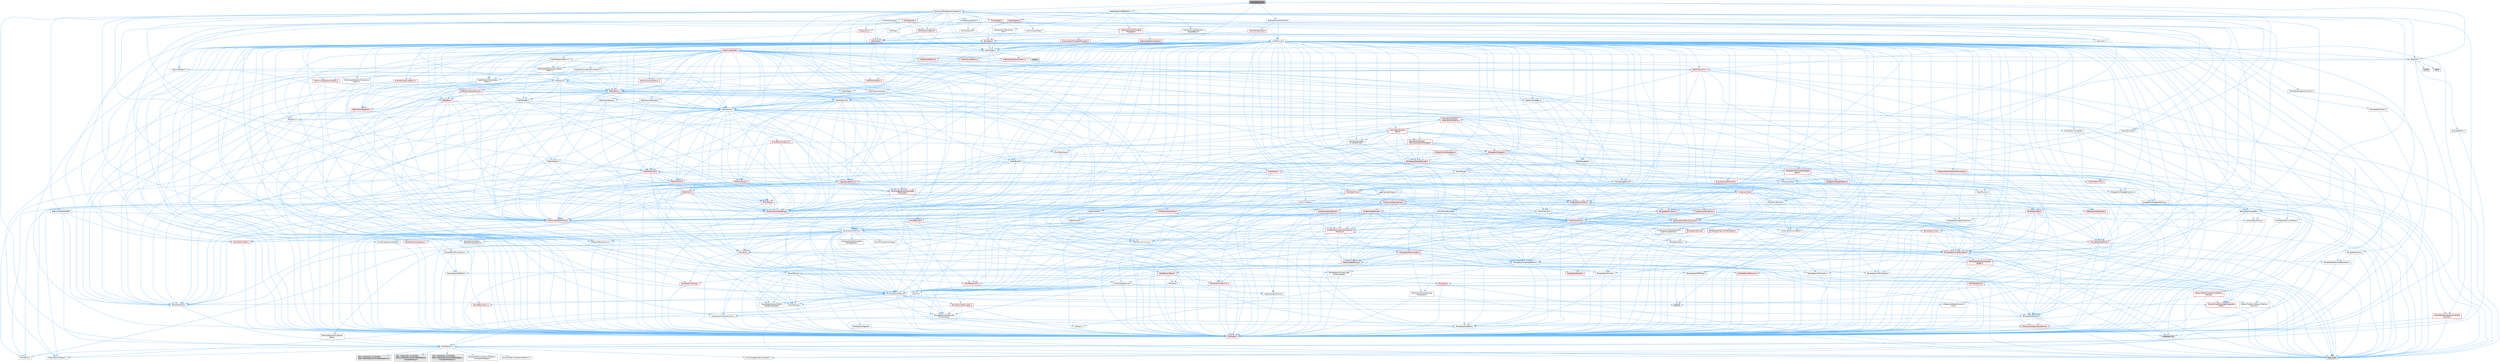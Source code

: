 digraph "MeshMeshCut.h"
{
 // INTERACTIVE_SVG=YES
 // LATEX_PDF_SIZE
  bgcolor="transparent";
  edge [fontname=Helvetica,fontsize=10,labelfontname=Helvetica,labelfontsize=10];
  node [fontname=Helvetica,fontsize=10,shape=box,height=0.2,width=0.4];
  Node1 [id="Node000001",label="MeshMeshCut.h",height=0.2,width=0.4,color="gray40", fillcolor="grey60", style="filled", fontcolor="black",tooltip=" "];
  Node1 -> Node2 [id="edge1_Node000001_Node000002",color="steelblue1",style="solid",tooltip=" "];
  Node2 [id="Node000002",label="MathUtil.h",height=0.2,width=0.4,color="grey40", fillcolor="white", style="filled",URL="$d4/d5b/MathUtil_8h.html",tooltip=" "];
  Node2 -> Node3 [id="edge2_Node000002_Node000003",color="steelblue1",style="solid",tooltip=" "];
  Node3 [id="Node000003",label="GeometryBase.h",height=0.2,width=0.4,color="grey40", fillcolor="white", style="filled",URL="$d5/d5e/GeometryBase_8h.html",tooltip=" "];
  Node3 -> Node4 [id="edge3_Node000003_Node000004",color="steelblue1",style="solid",tooltip=" "];
  Node4 [id="Node000004",label="CoreTypes.h",height=0.2,width=0.4,color="red", fillcolor="#FFF0F0", style="filled",URL="$dc/dec/CoreTypes_8h.html",tooltip=" "];
  Node4 -> Node5 [id="edge4_Node000004_Node000005",color="steelblue1",style="solid",tooltip=" "];
  Node5 [id="Node000005",label="HAL/Platform.h",height=0.2,width=0.4,color="grey40", fillcolor="white", style="filled",URL="$d9/dd0/Platform_8h.html",tooltip=" "];
  Node5 -> Node6 [id="edge5_Node000005_Node000006",color="steelblue1",style="solid",tooltip=" "];
  Node6 [id="Node000006",label="Misc/Build.h",height=0.2,width=0.4,color="grey40", fillcolor="white", style="filled",URL="$d3/dbb/Build_8h.html",tooltip=" "];
  Node5 -> Node7 [id="edge6_Node000005_Node000007",color="steelblue1",style="solid",tooltip=" "];
  Node7 [id="Node000007",label="Misc/LargeWorldCoordinates.h",height=0.2,width=0.4,color="grey40", fillcolor="white", style="filled",URL="$d2/dcb/LargeWorldCoordinates_8h.html",tooltip=" "];
  Node5 -> Node8 [id="edge7_Node000005_Node000008",color="steelblue1",style="solid",tooltip=" "];
  Node8 [id="Node000008",label="type_traits",height=0.2,width=0.4,color="grey60", fillcolor="#E0E0E0", style="filled",tooltip=" "];
  Node5 -> Node9 [id="edge8_Node000005_Node000009",color="steelblue1",style="solid",tooltip=" "];
  Node9 [id="Node000009",label="PreprocessorHelpers.h",height=0.2,width=0.4,color="grey40", fillcolor="white", style="filled",URL="$db/ddb/PreprocessorHelpers_8h.html",tooltip=" "];
  Node5 -> Node10 [id="edge9_Node000005_Node000010",color="steelblue1",style="solid",tooltip=" "];
  Node10 [id="Node000010",label="UBT_COMPILED_PLATFORM\l/UBT_COMPILED_PLATFORMPlatform\lCompilerPreSetup.h",height=0.2,width=0.4,color="grey60", fillcolor="#E0E0E0", style="filled",tooltip=" "];
  Node5 -> Node11 [id="edge10_Node000005_Node000011",color="steelblue1",style="solid",tooltip=" "];
  Node11 [id="Node000011",label="GenericPlatform/GenericPlatform\lCompilerPreSetup.h",height=0.2,width=0.4,color="grey40", fillcolor="white", style="filled",URL="$d9/dc8/GenericPlatformCompilerPreSetup_8h.html",tooltip=" "];
  Node5 -> Node12 [id="edge11_Node000005_Node000012",color="steelblue1",style="solid",tooltip=" "];
  Node12 [id="Node000012",label="GenericPlatform/GenericPlatform.h",height=0.2,width=0.4,color="grey40", fillcolor="white", style="filled",URL="$d6/d84/GenericPlatform_8h.html",tooltip=" "];
  Node5 -> Node13 [id="edge12_Node000005_Node000013",color="steelblue1",style="solid",tooltip=" "];
  Node13 [id="Node000013",label="UBT_COMPILED_PLATFORM\l/UBT_COMPILED_PLATFORMPlatform.h",height=0.2,width=0.4,color="grey60", fillcolor="#E0E0E0", style="filled",tooltip=" "];
  Node5 -> Node14 [id="edge13_Node000005_Node000014",color="steelblue1",style="solid",tooltip=" "];
  Node14 [id="Node000014",label="UBT_COMPILED_PLATFORM\l/UBT_COMPILED_PLATFORMPlatform\lCompilerSetup.h",height=0.2,width=0.4,color="grey60", fillcolor="#E0E0E0", style="filled",tooltip=" "];
  Node3 -> Node18 [id="edge14_Node000003_Node000018",color="steelblue1",style="solid",tooltip=" "];
  Node18 [id="Node000018",label="Logging/LogMacros.h",height=0.2,width=0.4,color="red", fillcolor="#FFF0F0", style="filled",URL="$d0/d16/LogMacros_8h.html",tooltip=" "];
  Node18 -> Node19 [id="edge15_Node000018_Node000019",color="steelblue1",style="solid",tooltip=" "];
  Node19 [id="Node000019",label="Containers/UnrealString.h",height=0.2,width=0.4,color="red", fillcolor="#FFF0F0", style="filled",URL="$d5/dba/UnrealString_8h.html",tooltip=" "];
  Node18 -> Node4 [id="edge16_Node000018_Node000004",color="steelblue1",style="solid",tooltip=" "];
  Node18 -> Node9 [id="edge17_Node000018_Node000009",color="steelblue1",style="solid",tooltip=" "];
  Node18 -> Node27 [id="edge18_Node000018_Node000027",color="steelblue1",style="solid",tooltip=" "];
  Node27 [id="Node000027",label="Logging/LogCategory.h",height=0.2,width=0.4,color="grey40", fillcolor="white", style="filled",URL="$d9/d36/LogCategory_8h.html",tooltip=" "];
  Node27 -> Node4 [id="edge19_Node000027_Node000004",color="steelblue1",style="solid",tooltip=" "];
  Node27 -> Node28 [id="edge20_Node000027_Node000028",color="steelblue1",style="solid",tooltip=" "];
  Node28 [id="Node000028",label="Logging/LogVerbosity.h",height=0.2,width=0.4,color="grey40", fillcolor="white", style="filled",URL="$d2/d8f/LogVerbosity_8h.html",tooltip=" "];
  Node28 -> Node4 [id="edge21_Node000028_Node000004",color="steelblue1",style="solid",tooltip=" "];
  Node27 -> Node29 [id="edge22_Node000027_Node000029",color="steelblue1",style="solid",tooltip=" "];
  Node29 [id="Node000029",label="UObject/NameTypes.h",height=0.2,width=0.4,color="red", fillcolor="#FFF0F0", style="filled",URL="$d6/d35/NameTypes_8h.html",tooltip=" "];
  Node29 -> Node4 [id="edge23_Node000029_Node000004",color="steelblue1",style="solid",tooltip=" "];
  Node29 -> Node30 [id="edge24_Node000029_Node000030",color="steelblue1",style="solid",tooltip=" "];
  Node30 [id="Node000030",label="Misc/AssertionMacros.h",height=0.2,width=0.4,color="grey40", fillcolor="white", style="filled",URL="$d0/dfa/AssertionMacros_8h.html",tooltip=" "];
  Node30 -> Node4 [id="edge25_Node000030_Node000004",color="steelblue1",style="solid",tooltip=" "];
  Node30 -> Node5 [id="edge26_Node000030_Node000005",color="steelblue1",style="solid",tooltip=" "];
  Node30 -> Node31 [id="edge27_Node000030_Node000031",color="steelblue1",style="solid",tooltip=" "];
  Node31 [id="Node000031",label="HAL/PlatformMisc.h",height=0.2,width=0.4,color="red", fillcolor="#FFF0F0", style="filled",URL="$d0/df5/PlatformMisc_8h.html",tooltip=" "];
  Node31 -> Node4 [id="edge28_Node000031_Node000004",color="steelblue1",style="solid",tooltip=" "];
  Node30 -> Node9 [id="edge29_Node000030_Node000009",color="steelblue1",style="solid",tooltip=" "];
  Node30 -> Node63 [id="edge30_Node000030_Node000063",color="steelblue1",style="solid",tooltip=" "];
  Node63 [id="Node000063",label="Templates/EnableIf.h",height=0.2,width=0.4,color="grey40", fillcolor="white", style="filled",URL="$d7/d60/EnableIf_8h.html",tooltip=" "];
  Node63 -> Node4 [id="edge31_Node000063_Node000004",color="steelblue1",style="solid",tooltip=" "];
  Node30 -> Node64 [id="edge32_Node000030_Node000064",color="steelblue1",style="solid",tooltip=" "];
  Node64 [id="Node000064",label="Templates/IsArrayOrRefOf\lTypeByPredicate.h",height=0.2,width=0.4,color="grey40", fillcolor="white", style="filled",URL="$d6/da1/IsArrayOrRefOfTypeByPredicate_8h.html",tooltip=" "];
  Node64 -> Node4 [id="edge33_Node000064_Node000004",color="steelblue1",style="solid",tooltip=" "];
  Node30 -> Node65 [id="edge34_Node000030_Node000065",color="steelblue1",style="solid",tooltip=" "];
  Node65 [id="Node000065",label="Templates/IsValidVariadic\lFunctionArg.h",height=0.2,width=0.4,color="grey40", fillcolor="white", style="filled",URL="$d0/dc8/IsValidVariadicFunctionArg_8h.html",tooltip=" "];
  Node65 -> Node4 [id="edge35_Node000065_Node000004",color="steelblue1",style="solid",tooltip=" "];
  Node65 -> Node66 [id="edge36_Node000065_Node000066",color="steelblue1",style="solid",tooltip=" "];
  Node66 [id="Node000066",label="IsEnum.h",height=0.2,width=0.4,color="grey40", fillcolor="white", style="filled",URL="$d4/de5/IsEnum_8h.html",tooltip=" "];
  Node65 -> Node8 [id="edge37_Node000065_Node000008",color="steelblue1",style="solid",tooltip=" "];
  Node30 -> Node67 [id="edge38_Node000030_Node000067",color="steelblue1",style="solid",tooltip=" "];
  Node67 [id="Node000067",label="Traits/IsCharEncodingCompatible\lWith.h",height=0.2,width=0.4,color="red", fillcolor="#FFF0F0", style="filled",URL="$df/dd1/IsCharEncodingCompatibleWith_8h.html",tooltip=" "];
  Node67 -> Node8 [id="edge39_Node000067_Node000008",color="steelblue1",style="solid",tooltip=" "];
  Node30 -> Node69 [id="edge40_Node000030_Node000069",color="steelblue1",style="solid",tooltip=" "];
  Node69 [id="Node000069",label="Misc/VarArgs.h",height=0.2,width=0.4,color="grey40", fillcolor="white", style="filled",URL="$d5/d6f/VarArgs_8h.html",tooltip=" "];
  Node69 -> Node4 [id="edge41_Node000069_Node000004",color="steelblue1",style="solid",tooltip=" "];
  Node30 -> Node70 [id="edge42_Node000030_Node000070",color="steelblue1",style="solid",tooltip=" "];
  Node70 [id="Node000070",label="String/FormatStringSan.h",height=0.2,width=0.4,color="red", fillcolor="#FFF0F0", style="filled",URL="$d3/d8b/FormatStringSan_8h.html",tooltip=" "];
  Node70 -> Node8 [id="edge43_Node000070_Node000008",color="steelblue1",style="solid",tooltip=" "];
  Node70 -> Node4 [id="edge44_Node000070_Node000004",color="steelblue1",style="solid",tooltip=" "];
  Node70 -> Node71 [id="edge45_Node000070_Node000071",color="steelblue1",style="solid",tooltip=" "];
  Node71 [id="Node000071",label="Templates/Requires.h",height=0.2,width=0.4,color="grey40", fillcolor="white", style="filled",URL="$dc/d96/Requires_8h.html",tooltip=" "];
  Node71 -> Node63 [id="edge46_Node000071_Node000063",color="steelblue1",style="solid",tooltip=" "];
  Node71 -> Node8 [id="edge47_Node000071_Node000008",color="steelblue1",style="solid",tooltip=" "];
  Node70 -> Node65 [id="edge48_Node000070_Node000065",color="steelblue1",style="solid",tooltip=" "];
  Node70 -> Node23 [id="edge49_Node000070_Node000023",color="steelblue1",style="solid",tooltip=" "];
  Node23 [id="Node000023",label="Containers/ContainersFwd.h",height=0.2,width=0.4,color="grey40", fillcolor="white", style="filled",URL="$d4/d0a/ContainersFwd_8h.html",tooltip=" "];
  Node23 -> Node5 [id="edge50_Node000023_Node000005",color="steelblue1",style="solid",tooltip=" "];
  Node23 -> Node4 [id="edge51_Node000023_Node000004",color="steelblue1",style="solid",tooltip=" "];
  Node23 -> Node24 [id="edge52_Node000023_Node000024",color="steelblue1",style="solid",tooltip=" "];
  Node24 [id="Node000024",label="Traits/IsContiguousContainer.h",height=0.2,width=0.4,color="red", fillcolor="#FFF0F0", style="filled",URL="$d5/d3c/IsContiguousContainer_8h.html",tooltip=" "];
  Node24 -> Node4 [id="edge53_Node000024_Node000004",color="steelblue1",style="solid",tooltip=" "];
  Node24 -> Node26 [id="edge54_Node000024_Node000026",color="steelblue1",style="solid",tooltip=" "];
  Node26 [id="Node000026",label="initializer_list",height=0.2,width=0.4,color="grey60", fillcolor="#E0E0E0", style="filled",tooltip=" "];
  Node30 -> Node76 [id="edge55_Node000030_Node000076",color="steelblue1",style="solid",tooltip=" "];
  Node76 [id="Node000076",label="atomic",height=0.2,width=0.4,color="grey60", fillcolor="#E0E0E0", style="filled",tooltip=" "];
  Node29 -> Node77 [id="edge56_Node000029_Node000077",color="steelblue1",style="solid",tooltip=" "];
  Node77 [id="Node000077",label="HAL/UnrealMemory.h",height=0.2,width=0.4,color="red", fillcolor="#FFF0F0", style="filled",URL="$d9/d96/UnrealMemory_8h.html",tooltip=" "];
  Node77 -> Node4 [id="edge57_Node000077_Node000004",color="steelblue1",style="solid",tooltip=" "];
  Node77 -> Node81 [id="edge58_Node000077_Node000081",color="steelblue1",style="solid",tooltip=" "];
  Node81 [id="Node000081",label="HAL/MemoryBase.h",height=0.2,width=0.4,color="red", fillcolor="#FFF0F0", style="filled",URL="$d6/d9f/MemoryBase_8h.html",tooltip=" "];
  Node81 -> Node4 [id="edge59_Node000081_Node000004",color="steelblue1",style="solid",tooltip=" "];
  Node81 -> Node56 [id="edge60_Node000081_Node000056",color="steelblue1",style="solid",tooltip=" "];
  Node56 [id="Node000056",label="HAL/PlatformAtomics.h",height=0.2,width=0.4,color="red", fillcolor="#FFF0F0", style="filled",URL="$d3/d36/PlatformAtomics_8h.html",tooltip=" "];
  Node56 -> Node4 [id="edge61_Node000056_Node000004",color="steelblue1",style="solid",tooltip=" "];
  Node81 -> Node39 [id="edge62_Node000081_Node000039",color="steelblue1",style="solid",tooltip=" "];
  Node39 [id="Node000039",label="HAL/PlatformCrt.h",height=0.2,width=0.4,color="red", fillcolor="#FFF0F0", style="filled",URL="$d8/d75/PlatformCrt_8h.html",tooltip=" "];
  Node81 -> Node82 [id="edge63_Node000081_Node000082",color="steelblue1",style="solid",tooltip=" "];
  Node82 [id="Node000082",label="Misc/Exec.h",height=0.2,width=0.4,color="grey40", fillcolor="white", style="filled",URL="$de/ddb/Exec_8h.html",tooltip=" "];
  Node82 -> Node4 [id="edge64_Node000082_Node000004",color="steelblue1",style="solid",tooltip=" "];
  Node82 -> Node30 [id="edge65_Node000082_Node000030",color="steelblue1",style="solid",tooltip=" "];
  Node81 -> Node83 [id="edge66_Node000081_Node000083",color="steelblue1",style="solid",tooltip=" "];
  Node83 [id="Node000083",label="Misc/OutputDevice.h",height=0.2,width=0.4,color="grey40", fillcolor="white", style="filled",URL="$d7/d32/OutputDevice_8h.html",tooltip=" "];
  Node83 -> Node35 [id="edge67_Node000083_Node000035",color="steelblue1",style="solid",tooltip=" "];
  Node35 [id="Node000035",label="CoreFwd.h",height=0.2,width=0.4,color="grey40", fillcolor="white", style="filled",URL="$d1/d1e/CoreFwd_8h.html",tooltip=" "];
  Node35 -> Node4 [id="edge68_Node000035_Node000004",color="steelblue1",style="solid",tooltip=" "];
  Node35 -> Node23 [id="edge69_Node000035_Node000023",color="steelblue1",style="solid",tooltip=" "];
  Node35 -> Node36 [id="edge70_Node000035_Node000036",color="steelblue1",style="solid",tooltip=" "];
  Node36 [id="Node000036",label="Math/MathFwd.h",height=0.2,width=0.4,color="grey40", fillcolor="white", style="filled",URL="$d2/d10/MathFwd_8h.html",tooltip=" "];
  Node36 -> Node5 [id="edge71_Node000036_Node000005",color="steelblue1",style="solid",tooltip=" "];
  Node35 -> Node37 [id="edge72_Node000035_Node000037",color="steelblue1",style="solid",tooltip=" "];
  Node37 [id="Node000037",label="UObject/UObjectHierarchy\lFwd.h",height=0.2,width=0.4,color="grey40", fillcolor="white", style="filled",URL="$d3/d13/UObjectHierarchyFwd_8h.html",tooltip=" "];
  Node83 -> Node4 [id="edge73_Node000083_Node000004",color="steelblue1",style="solid",tooltip=" "];
  Node83 -> Node28 [id="edge74_Node000083_Node000028",color="steelblue1",style="solid",tooltip=" "];
  Node83 -> Node69 [id="edge75_Node000083_Node000069",color="steelblue1",style="solid",tooltip=" "];
  Node83 -> Node64 [id="edge76_Node000083_Node000064",color="steelblue1",style="solid",tooltip=" "];
  Node83 -> Node65 [id="edge77_Node000083_Node000065",color="steelblue1",style="solid",tooltip=" "];
  Node83 -> Node67 [id="edge78_Node000083_Node000067",color="steelblue1",style="solid",tooltip=" "];
  Node77 -> Node93 [id="edge79_Node000077_Node000093",color="steelblue1",style="solid",tooltip=" "];
  Node93 [id="Node000093",label="HAL/PlatformMemory.h",height=0.2,width=0.4,color="red", fillcolor="#FFF0F0", style="filled",URL="$de/d68/PlatformMemory_8h.html",tooltip=" "];
  Node93 -> Node4 [id="edge80_Node000093_Node000004",color="steelblue1",style="solid",tooltip=" "];
  Node77 -> Node96 [id="edge81_Node000077_Node000096",color="steelblue1",style="solid",tooltip=" "];
  Node96 [id="Node000096",label="Templates/IsPointer.h",height=0.2,width=0.4,color="grey40", fillcolor="white", style="filled",URL="$d7/d05/IsPointer_8h.html",tooltip=" "];
  Node96 -> Node4 [id="edge82_Node000096_Node000004",color="steelblue1",style="solid",tooltip=" "];
  Node29 -> Node97 [id="edge83_Node000029_Node000097",color="steelblue1",style="solid",tooltip=" "];
  Node97 [id="Node000097",label="Templates/UnrealTypeTraits.h",height=0.2,width=0.4,color="grey40", fillcolor="white", style="filled",URL="$d2/d2d/UnrealTypeTraits_8h.html",tooltip=" "];
  Node97 -> Node4 [id="edge84_Node000097_Node000004",color="steelblue1",style="solid",tooltip=" "];
  Node97 -> Node96 [id="edge85_Node000097_Node000096",color="steelblue1",style="solid",tooltip=" "];
  Node97 -> Node30 [id="edge86_Node000097_Node000030",color="steelblue1",style="solid",tooltip=" "];
  Node97 -> Node89 [id="edge87_Node000097_Node000089",color="steelblue1",style="solid",tooltip=" "];
  Node89 [id="Node000089",label="Templates/AndOrNot.h",height=0.2,width=0.4,color="grey40", fillcolor="white", style="filled",URL="$db/d0a/AndOrNot_8h.html",tooltip=" "];
  Node89 -> Node4 [id="edge88_Node000089_Node000004",color="steelblue1",style="solid",tooltip=" "];
  Node97 -> Node63 [id="edge89_Node000097_Node000063",color="steelblue1",style="solid",tooltip=" "];
  Node97 -> Node98 [id="edge90_Node000097_Node000098",color="steelblue1",style="solid",tooltip=" "];
  Node98 [id="Node000098",label="Templates/IsArithmetic.h",height=0.2,width=0.4,color="grey40", fillcolor="white", style="filled",URL="$d2/d5d/IsArithmetic_8h.html",tooltip=" "];
  Node98 -> Node4 [id="edge91_Node000098_Node000004",color="steelblue1",style="solid",tooltip=" "];
  Node97 -> Node66 [id="edge92_Node000097_Node000066",color="steelblue1",style="solid",tooltip=" "];
  Node97 -> Node99 [id="edge93_Node000097_Node000099",color="steelblue1",style="solid",tooltip=" "];
  Node99 [id="Node000099",label="Templates/Models.h",height=0.2,width=0.4,color="red", fillcolor="#FFF0F0", style="filled",URL="$d3/d0c/Models_8h.html",tooltip=" "];
  Node97 -> Node100 [id="edge94_Node000097_Node000100",color="steelblue1",style="solid",tooltip=" "];
  Node100 [id="Node000100",label="Templates/IsPODType.h",height=0.2,width=0.4,color="grey40", fillcolor="white", style="filled",URL="$d7/db1/IsPODType_8h.html",tooltip=" "];
  Node100 -> Node4 [id="edge95_Node000100_Node000004",color="steelblue1",style="solid",tooltip=" "];
  Node97 -> Node101 [id="edge96_Node000097_Node000101",color="steelblue1",style="solid",tooltip=" "];
  Node101 [id="Node000101",label="Templates/IsUECoreType.h",height=0.2,width=0.4,color="grey40", fillcolor="white", style="filled",URL="$d1/db8/IsUECoreType_8h.html",tooltip=" "];
  Node101 -> Node4 [id="edge97_Node000101_Node000004",color="steelblue1",style="solid",tooltip=" "];
  Node101 -> Node8 [id="edge98_Node000101_Node000008",color="steelblue1",style="solid",tooltip=" "];
  Node97 -> Node90 [id="edge99_Node000097_Node000090",color="steelblue1",style="solid",tooltip=" "];
  Node90 [id="Node000090",label="Templates/IsTriviallyCopy\lConstructible.h",height=0.2,width=0.4,color="grey40", fillcolor="white", style="filled",URL="$d3/d78/IsTriviallyCopyConstructible_8h.html",tooltip=" "];
  Node90 -> Node4 [id="edge100_Node000090_Node000004",color="steelblue1",style="solid",tooltip=" "];
  Node90 -> Node8 [id="edge101_Node000090_Node000008",color="steelblue1",style="solid",tooltip=" "];
  Node29 -> Node102 [id="edge102_Node000029_Node000102",color="steelblue1",style="solid",tooltip=" "];
  Node102 [id="Node000102",label="Templates/UnrealTemplate.h",height=0.2,width=0.4,color="red", fillcolor="#FFF0F0", style="filled",URL="$d4/d24/UnrealTemplate_8h.html",tooltip=" "];
  Node102 -> Node4 [id="edge103_Node000102_Node000004",color="steelblue1",style="solid",tooltip=" "];
  Node102 -> Node96 [id="edge104_Node000102_Node000096",color="steelblue1",style="solid",tooltip=" "];
  Node102 -> Node77 [id="edge105_Node000102_Node000077",color="steelblue1",style="solid",tooltip=" "];
  Node102 -> Node97 [id="edge106_Node000102_Node000097",color="steelblue1",style="solid",tooltip=" "];
  Node102 -> Node105 [id="edge107_Node000102_Node000105",color="steelblue1",style="solid",tooltip=" "];
  Node105 [id="Node000105",label="Templates/RemoveReference.h",height=0.2,width=0.4,color="grey40", fillcolor="white", style="filled",URL="$da/dbe/RemoveReference_8h.html",tooltip=" "];
  Node105 -> Node4 [id="edge108_Node000105_Node000004",color="steelblue1",style="solid",tooltip=" "];
  Node102 -> Node71 [id="edge109_Node000102_Node000071",color="steelblue1",style="solid",tooltip=" "];
  Node102 -> Node106 [id="edge110_Node000102_Node000106",color="steelblue1",style="solid",tooltip=" "];
  Node106 [id="Node000106",label="Templates/TypeCompatible\lBytes.h",height=0.2,width=0.4,color="red", fillcolor="#FFF0F0", style="filled",URL="$df/d0a/TypeCompatibleBytes_8h.html",tooltip=" "];
  Node106 -> Node4 [id="edge111_Node000106_Node000004",color="steelblue1",style="solid",tooltip=" "];
  Node106 -> Node8 [id="edge112_Node000106_Node000008",color="steelblue1",style="solid",tooltip=" "];
  Node102 -> Node24 [id="edge113_Node000102_Node000024",color="steelblue1",style="solid",tooltip=" "];
  Node102 -> Node8 [id="edge114_Node000102_Node000008",color="steelblue1",style="solid",tooltip=" "];
  Node29 -> Node19 [id="edge115_Node000029_Node000019",color="steelblue1",style="solid",tooltip=" "];
  Node29 -> Node111 [id="edge116_Node000029_Node000111",color="steelblue1",style="solid",tooltip=" "];
  Node111 [id="Node000111",label="Containers/StringConv.h",height=0.2,width=0.4,color="red", fillcolor="#FFF0F0", style="filled",URL="$d3/ddf/StringConv_8h.html",tooltip=" "];
  Node111 -> Node4 [id="edge117_Node000111_Node000004",color="steelblue1",style="solid",tooltip=" "];
  Node111 -> Node30 [id="edge118_Node000111_Node000030",color="steelblue1",style="solid",tooltip=" "];
  Node111 -> Node112 [id="edge119_Node000111_Node000112",color="steelblue1",style="solid",tooltip=" "];
  Node112 [id="Node000112",label="Containers/ContainerAllocation\lPolicies.h",height=0.2,width=0.4,color="red", fillcolor="#FFF0F0", style="filled",URL="$d7/dff/ContainerAllocationPolicies_8h.html",tooltip=" "];
  Node112 -> Node4 [id="edge120_Node000112_Node000004",color="steelblue1",style="solid",tooltip=" "];
  Node112 -> Node112 [id="edge121_Node000112_Node000112",color="steelblue1",style="solid",tooltip=" "];
  Node112 -> Node114 [id="edge122_Node000112_Node000114",color="steelblue1",style="solid",tooltip=" "];
  Node114 [id="Node000114",label="HAL/PlatformMath.h",height=0.2,width=0.4,color="red", fillcolor="#FFF0F0", style="filled",URL="$dc/d53/PlatformMath_8h.html",tooltip=" "];
  Node114 -> Node4 [id="edge123_Node000114_Node000004",color="steelblue1",style="solid",tooltip=" "];
  Node112 -> Node77 [id="edge124_Node000112_Node000077",color="steelblue1",style="solid",tooltip=" "];
  Node112 -> Node49 [id="edge125_Node000112_Node000049",color="steelblue1",style="solid",tooltip=" "];
  Node49 [id="Node000049",label="Math/NumericLimits.h",height=0.2,width=0.4,color="grey40", fillcolor="white", style="filled",URL="$df/d1b/NumericLimits_8h.html",tooltip=" "];
  Node49 -> Node4 [id="edge126_Node000049_Node000004",color="steelblue1",style="solid",tooltip=" "];
  Node112 -> Node30 [id="edge127_Node000112_Node000030",color="steelblue1",style="solid",tooltip=" "];
  Node112 -> Node123 [id="edge128_Node000112_Node000123",color="steelblue1",style="solid",tooltip=" "];
  Node123 [id="Node000123",label="Templates/MemoryOps.h",height=0.2,width=0.4,color="red", fillcolor="#FFF0F0", style="filled",URL="$db/dea/MemoryOps_8h.html",tooltip=" "];
  Node123 -> Node4 [id="edge129_Node000123_Node000004",color="steelblue1",style="solid",tooltip=" "];
  Node123 -> Node77 [id="edge130_Node000123_Node000077",color="steelblue1",style="solid",tooltip=" "];
  Node123 -> Node91 [id="edge131_Node000123_Node000091",color="steelblue1",style="solid",tooltip=" "];
  Node91 [id="Node000091",label="Templates/IsTriviallyCopy\lAssignable.h",height=0.2,width=0.4,color="grey40", fillcolor="white", style="filled",URL="$d2/df2/IsTriviallyCopyAssignable_8h.html",tooltip=" "];
  Node91 -> Node4 [id="edge132_Node000091_Node000004",color="steelblue1",style="solid",tooltip=" "];
  Node91 -> Node8 [id="edge133_Node000091_Node000008",color="steelblue1",style="solid",tooltip=" "];
  Node123 -> Node90 [id="edge134_Node000123_Node000090",color="steelblue1",style="solid",tooltip=" "];
  Node123 -> Node71 [id="edge135_Node000123_Node000071",color="steelblue1",style="solid",tooltip=" "];
  Node123 -> Node97 [id="edge136_Node000123_Node000097",color="steelblue1",style="solid",tooltip=" "];
  Node123 -> Node8 [id="edge137_Node000123_Node000008",color="steelblue1",style="solid",tooltip=" "];
  Node112 -> Node106 [id="edge138_Node000112_Node000106",color="steelblue1",style="solid",tooltip=" "];
  Node112 -> Node8 [id="edge139_Node000112_Node000008",color="steelblue1",style="solid",tooltip=" "];
  Node111 -> Node124 [id="edge140_Node000111_Node000124",color="steelblue1",style="solid",tooltip=" "];
  Node124 [id="Node000124",label="Containers/Array.h",height=0.2,width=0.4,color="red", fillcolor="#FFF0F0", style="filled",URL="$df/dd0/Array_8h.html",tooltip=" "];
  Node124 -> Node4 [id="edge141_Node000124_Node000004",color="steelblue1",style="solid",tooltip=" "];
  Node124 -> Node30 [id="edge142_Node000124_Node000030",color="steelblue1",style="solid",tooltip=" "];
  Node124 -> Node77 [id="edge143_Node000124_Node000077",color="steelblue1",style="solid",tooltip=" "];
  Node124 -> Node97 [id="edge144_Node000124_Node000097",color="steelblue1",style="solid",tooltip=" "];
  Node124 -> Node102 [id="edge145_Node000124_Node000102",color="steelblue1",style="solid",tooltip=" "];
  Node124 -> Node112 [id="edge146_Node000124_Node000112",color="steelblue1",style="solid",tooltip=" "];
  Node124 -> Node130 [id="edge147_Node000124_Node000130",color="steelblue1",style="solid",tooltip=" "];
  Node130 [id="Node000130",label="Containers/ContainerElement\lTypeCompatibility.h",height=0.2,width=0.4,color="grey40", fillcolor="white", style="filled",URL="$df/ddf/ContainerElementTypeCompatibility_8h.html",tooltip=" "];
  Node130 -> Node4 [id="edge148_Node000130_Node000004",color="steelblue1",style="solid",tooltip=" "];
  Node130 -> Node97 [id="edge149_Node000130_Node000097",color="steelblue1",style="solid",tooltip=" "];
  Node124 -> Node131 [id="edge150_Node000124_Node000131",color="steelblue1",style="solid",tooltip=" "];
  Node131 [id="Node000131",label="Serialization/Archive.h",height=0.2,width=0.4,color="grey40", fillcolor="white", style="filled",URL="$d7/d3b/Archive_8h.html",tooltip=" "];
  Node131 -> Node35 [id="edge151_Node000131_Node000035",color="steelblue1",style="solid",tooltip=" "];
  Node131 -> Node4 [id="edge152_Node000131_Node000004",color="steelblue1",style="solid",tooltip=" "];
  Node131 -> Node132 [id="edge153_Node000131_Node000132",color="steelblue1",style="solid",tooltip=" "];
  Node132 [id="Node000132",label="HAL/PlatformProperties.h",height=0.2,width=0.4,color="red", fillcolor="#FFF0F0", style="filled",URL="$d9/db0/PlatformProperties_8h.html",tooltip=" "];
  Node132 -> Node4 [id="edge154_Node000132_Node000004",color="steelblue1",style="solid",tooltip=" "];
  Node131 -> Node135 [id="edge155_Node000131_Node000135",color="steelblue1",style="solid",tooltip=" "];
  Node135 [id="Node000135",label="Internationalization\l/TextNamespaceFwd.h",height=0.2,width=0.4,color="grey40", fillcolor="white", style="filled",URL="$d8/d97/TextNamespaceFwd_8h.html",tooltip=" "];
  Node135 -> Node4 [id="edge156_Node000135_Node000004",color="steelblue1",style="solid",tooltip=" "];
  Node131 -> Node36 [id="edge157_Node000131_Node000036",color="steelblue1",style="solid",tooltip=" "];
  Node131 -> Node30 [id="edge158_Node000131_Node000030",color="steelblue1",style="solid",tooltip=" "];
  Node131 -> Node6 [id="edge159_Node000131_Node000006",color="steelblue1",style="solid",tooltip=" "];
  Node131 -> Node50 [id="edge160_Node000131_Node000050",color="steelblue1",style="solid",tooltip=" "];
  Node50 [id="Node000050",label="Misc/CompressionFlags.h",height=0.2,width=0.4,color="grey40", fillcolor="white", style="filled",URL="$d9/d76/CompressionFlags_8h.html",tooltip=" "];
  Node131 -> Node136 [id="edge161_Node000131_Node000136",color="steelblue1",style="solid",tooltip=" "];
  Node136 [id="Node000136",label="Misc/EngineVersionBase.h",height=0.2,width=0.4,color="grey40", fillcolor="white", style="filled",URL="$d5/d2b/EngineVersionBase_8h.html",tooltip=" "];
  Node136 -> Node4 [id="edge162_Node000136_Node000004",color="steelblue1",style="solid",tooltip=" "];
  Node131 -> Node69 [id="edge163_Node000131_Node000069",color="steelblue1",style="solid",tooltip=" "];
  Node131 -> Node137 [id="edge164_Node000131_Node000137",color="steelblue1",style="solid",tooltip=" "];
  Node137 [id="Node000137",label="Serialization/ArchiveCook\lData.h",height=0.2,width=0.4,color="grey40", fillcolor="white", style="filled",URL="$dc/db6/ArchiveCookData_8h.html",tooltip=" "];
  Node137 -> Node5 [id="edge165_Node000137_Node000005",color="steelblue1",style="solid",tooltip=" "];
  Node131 -> Node138 [id="edge166_Node000131_Node000138",color="steelblue1",style="solid",tooltip=" "];
  Node138 [id="Node000138",label="Serialization/ArchiveSave\lPackageData.h",height=0.2,width=0.4,color="grey40", fillcolor="white", style="filled",URL="$d1/d37/ArchiveSavePackageData_8h.html",tooltip=" "];
  Node131 -> Node63 [id="edge167_Node000131_Node000063",color="steelblue1",style="solid",tooltip=" "];
  Node131 -> Node64 [id="edge168_Node000131_Node000064",color="steelblue1",style="solid",tooltip=" "];
  Node131 -> Node139 [id="edge169_Node000131_Node000139",color="steelblue1",style="solid",tooltip=" "];
  Node139 [id="Node000139",label="Templates/IsEnumClass.h",height=0.2,width=0.4,color="grey40", fillcolor="white", style="filled",URL="$d7/d15/IsEnumClass_8h.html",tooltip=" "];
  Node139 -> Node4 [id="edge170_Node000139_Node000004",color="steelblue1",style="solid",tooltip=" "];
  Node139 -> Node89 [id="edge171_Node000139_Node000089",color="steelblue1",style="solid",tooltip=" "];
  Node131 -> Node119 [id="edge172_Node000131_Node000119",color="steelblue1",style="solid",tooltip=" "];
  Node119 [id="Node000119",label="Templates/IsSigned.h",height=0.2,width=0.4,color="grey40", fillcolor="white", style="filled",URL="$d8/dd8/IsSigned_8h.html",tooltip=" "];
  Node119 -> Node4 [id="edge173_Node000119_Node000004",color="steelblue1",style="solid",tooltip=" "];
  Node131 -> Node65 [id="edge174_Node000131_Node000065",color="steelblue1",style="solid",tooltip=" "];
  Node131 -> Node102 [id="edge175_Node000131_Node000102",color="steelblue1",style="solid",tooltip=" "];
  Node131 -> Node67 [id="edge176_Node000131_Node000067",color="steelblue1",style="solid",tooltip=" "];
  Node131 -> Node140 [id="edge177_Node000131_Node000140",color="steelblue1",style="solid",tooltip=" "];
  Node140 [id="Node000140",label="UObject/ObjectVersion.h",height=0.2,width=0.4,color="grey40", fillcolor="white", style="filled",URL="$da/d63/ObjectVersion_8h.html",tooltip=" "];
  Node140 -> Node4 [id="edge178_Node000140_Node000004",color="steelblue1",style="solid",tooltip=" "];
  Node124 -> Node157 [id="edge179_Node000124_Node000157",color="steelblue1",style="solid",tooltip=" "];
  Node157 [id="Node000157",label="Templates/Invoke.h",height=0.2,width=0.4,color="red", fillcolor="#FFF0F0", style="filled",URL="$d7/deb/Invoke_8h.html",tooltip=" "];
  Node157 -> Node4 [id="edge180_Node000157_Node000004",color="steelblue1",style="solid",tooltip=" "];
  Node157 -> Node102 [id="edge181_Node000157_Node000102",color="steelblue1",style="solid",tooltip=" "];
  Node157 -> Node8 [id="edge182_Node000157_Node000008",color="steelblue1",style="solid",tooltip=" "];
  Node124 -> Node162 [id="edge183_Node000124_Node000162",color="steelblue1",style="solid",tooltip=" "];
  Node162 [id="Node000162",label="Templates/Less.h",height=0.2,width=0.4,color="grey40", fillcolor="white", style="filled",URL="$de/dc8/Less_8h.html",tooltip=" "];
  Node162 -> Node4 [id="edge184_Node000162_Node000004",color="steelblue1",style="solid",tooltip=" "];
  Node162 -> Node102 [id="edge185_Node000162_Node000102",color="steelblue1",style="solid",tooltip=" "];
  Node124 -> Node71 [id="edge186_Node000124_Node000071",color="steelblue1",style="solid",tooltip=" "];
  Node124 -> Node170 [id="edge187_Node000124_Node000170",color="steelblue1",style="solid",tooltip=" "];
  Node170 [id="Node000170",label="Templates/Sorting.h",height=0.2,width=0.4,color="red", fillcolor="#FFF0F0", style="filled",URL="$d3/d9e/Sorting_8h.html",tooltip=" "];
  Node170 -> Node4 [id="edge188_Node000170_Node000004",color="steelblue1",style="solid",tooltip=" "];
  Node170 -> Node114 [id="edge189_Node000170_Node000114",color="steelblue1",style="solid",tooltip=" "];
  Node170 -> Node162 [id="edge190_Node000170_Node000162",color="steelblue1",style="solid",tooltip=" "];
  Node124 -> Node174 [id="edge191_Node000124_Node000174",color="steelblue1",style="solid",tooltip=" "];
  Node174 [id="Node000174",label="Templates/AlignmentTemplates.h",height=0.2,width=0.4,color="red", fillcolor="#FFF0F0", style="filled",URL="$dd/d32/AlignmentTemplates_8h.html",tooltip=" "];
  Node174 -> Node4 [id="edge192_Node000174_Node000004",color="steelblue1",style="solid",tooltip=" "];
  Node174 -> Node96 [id="edge193_Node000174_Node000096",color="steelblue1",style="solid",tooltip=" "];
  Node124 -> Node8 [id="edge194_Node000124_Node000008",color="steelblue1",style="solid",tooltip=" "];
  Node111 -> Node148 [id="edge195_Node000111_Node000148",color="steelblue1",style="solid",tooltip=" "];
  Node148 [id="Node000148",label="Misc/CString.h",height=0.2,width=0.4,color="grey40", fillcolor="white", style="filled",URL="$d2/d49/CString_8h.html",tooltip=" "];
  Node148 -> Node4 [id="edge196_Node000148_Node000004",color="steelblue1",style="solid",tooltip=" "];
  Node148 -> Node39 [id="edge197_Node000148_Node000039",color="steelblue1",style="solid",tooltip=" "];
  Node148 -> Node79 [id="edge198_Node000148_Node000079",color="steelblue1",style="solid",tooltip=" "];
  Node79 [id="Node000079",label="HAL/PlatformString.h",height=0.2,width=0.4,color="red", fillcolor="#FFF0F0", style="filled",URL="$db/db5/PlatformString_8h.html",tooltip=" "];
  Node79 -> Node4 [id="edge199_Node000079_Node000004",color="steelblue1",style="solid",tooltip=" "];
  Node148 -> Node30 [id="edge200_Node000148_Node000030",color="steelblue1",style="solid",tooltip=" "];
  Node148 -> Node149 [id="edge201_Node000148_Node000149",color="steelblue1",style="solid",tooltip=" "];
  Node149 [id="Node000149",label="Misc/Char.h",height=0.2,width=0.4,color="red", fillcolor="#FFF0F0", style="filled",URL="$d0/d58/Char_8h.html",tooltip=" "];
  Node149 -> Node4 [id="edge202_Node000149_Node000004",color="steelblue1",style="solid",tooltip=" "];
  Node149 -> Node8 [id="edge203_Node000149_Node000008",color="steelblue1",style="solid",tooltip=" "];
  Node148 -> Node69 [id="edge204_Node000148_Node000069",color="steelblue1",style="solid",tooltip=" "];
  Node148 -> Node64 [id="edge205_Node000148_Node000064",color="steelblue1",style="solid",tooltip=" "];
  Node148 -> Node65 [id="edge206_Node000148_Node000065",color="steelblue1",style="solid",tooltip=" "];
  Node148 -> Node67 [id="edge207_Node000148_Node000067",color="steelblue1",style="solid",tooltip=" "];
  Node111 -> Node175 [id="edge208_Node000111_Node000175",color="steelblue1",style="solid",tooltip=" "];
  Node175 [id="Node000175",label="Templates/IsArray.h",height=0.2,width=0.4,color="grey40", fillcolor="white", style="filled",URL="$d8/d8d/IsArray_8h.html",tooltip=" "];
  Node175 -> Node4 [id="edge209_Node000175_Node000004",color="steelblue1",style="solid",tooltip=" "];
  Node111 -> Node102 [id="edge210_Node000111_Node000102",color="steelblue1",style="solid",tooltip=" "];
  Node111 -> Node97 [id="edge211_Node000111_Node000097",color="steelblue1",style="solid",tooltip=" "];
  Node111 -> Node67 [id="edge212_Node000111_Node000067",color="steelblue1",style="solid",tooltip=" "];
  Node111 -> Node24 [id="edge213_Node000111_Node000024",color="steelblue1",style="solid",tooltip=" "];
  Node111 -> Node8 [id="edge214_Node000111_Node000008",color="steelblue1",style="solid",tooltip=" "];
  Node29 -> Node176 [id="edge215_Node000029_Node000176",color="steelblue1",style="solid",tooltip=" "];
  Node176 [id="Node000176",label="UObject/UnrealNames.h",height=0.2,width=0.4,color="red", fillcolor="#FFF0F0", style="filled",URL="$d8/db1/UnrealNames_8h.html",tooltip=" "];
  Node176 -> Node4 [id="edge216_Node000176_Node000004",color="steelblue1",style="solid",tooltip=" "];
  Node29 -> Node142 [id="edge217_Node000029_Node000142",color="steelblue1",style="solid",tooltip=" "];
  Node142 [id="Node000142",label="Serialization/MemoryLayout.h",height=0.2,width=0.4,color="red", fillcolor="#FFF0F0", style="filled",URL="$d7/d66/MemoryLayout_8h.html",tooltip=" "];
  Node142 -> Node145 [id="edge218_Node000142_Node000145",color="steelblue1",style="solid",tooltip=" "];
  Node145 [id="Node000145",label="Containers/EnumAsByte.h",height=0.2,width=0.4,color="grey40", fillcolor="white", style="filled",URL="$d6/d9a/EnumAsByte_8h.html",tooltip=" "];
  Node145 -> Node4 [id="edge219_Node000145_Node000004",color="steelblue1",style="solid",tooltip=" "];
  Node145 -> Node100 [id="edge220_Node000145_Node000100",color="steelblue1",style="solid",tooltip=" "];
  Node145 -> Node146 [id="edge221_Node000145_Node000146",color="steelblue1",style="solid",tooltip=" "];
  Node146 [id="Node000146",label="Templates/TypeHash.h",height=0.2,width=0.4,color="red", fillcolor="#FFF0F0", style="filled",URL="$d1/d62/TypeHash_8h.html",tooltip=" "];
  Node146 -> Node4 [id="edge222_Node000146_Node000004",color="steelblue1",style="solid",tooltip=" "];
  Node146 -> Node71 [id="edge223_Node000146_Node000071",color="steelblue1",style="solid",tooltip=" "];
  Node146 -> Node147 [id="edge224_Node000146_Node000147",color="steelblue1",style="solid",tooltip=" "];
  Node147 [id="Node000147",label="Misc/Crc.h",height=0.2,width=0.4,color="red", fillcolor="#FFF0F0", style="filled",URL="$d4/dd2/Crc_8h.html",tooltip=" "];
  Node147 -> Node4 [id="edge225_Node000147_Node000004",color="steelblue1",style="solid",tooltip=" "];
  Node147 -> Node79 [id="edge226_Node000147_Node000079",color="steelblue1",style="solid",tooltip=" "];
  Node147 -> Node30 [id="edge227_Node000147_Node000030",color="steelblue1",style="solid",tooltip=" "];
  Node147 -> Node148 [id="edge228_Node000147_Node000148",color="steelblue1",style="solid",tooltip=" "];
  Node147 -> Node149 [id="edge229_Node000147_Node000149",color="steelblue1",style="solid",tooltip=" "];
  Node147 -> Node97 [id="edge230_Node000147_Node000097",color="steelblue1",style="solid",tooltip=" "];
  Node146 -> Node8 [id="edge231_Node000146_Node000008",color="steelblue1",style="solid",tooltip=" "];
  Node142 -> Node77 [id="edge232_Node000142_Node000077",color="steelblue1",style="solid",tooltip=" "];
  Node142 -> Node63 [id="edge233_Node000142_Node000063",color="steelblue1",style="solid",tooltip=" "];
  Node142 -> Node99 [id="edge234_Node000142_Node000099",color="steelblue1",style="solid",tooltip=" "];
  Node142 -> Node102 [id="edge235_Node000142_Node000102",color="steelblue1",style="solid",tooltip=" "];
  Node18 -> Node28 [id="edge236_Node000018_Node000028",color="steelblue1",style="solid",tooltip=" "];
  Node18 -> Node30 [id="edge237_Node000018_Node000030",color="steelblue1",style="solid",tooltip=" "];
  Node18 -> Node6 [id="edge238_Node000018_Node000006",color="steelblue1",style="solid",tooltip=" "];
  Node18 -> Node69 [id="edge239_Node000018_Node000069",color="steelblue1",style="solid",tooltip=" "];
  Node18 -> Node70 [id="edge240_Node000018_Node000070",color="steelblue1",style="solid",tooltip=" "];
  Node18 -> Node63 [id="edge241_Node000018_Node000063",color="steelblue1",style="solid",tooltip=" "];
  Node18 -> Node64 [id="edge242_Node000018_Node000064",color="steelblue1",style="solid",tooltip=" "];
  Node18 -> Node65 [id="edge243_Node000018_Node000065",color="steelblue1",style="solid",tooltip=" "];
  Node18 -> Node67 [id="edge244_Node000018_Node000067",color="steelblue1",style="solid",tooltip=" "];
  Node18 -> Node8 [id="edge245_Node000018_Node000008",color="steelblue1",style="solid",tooltip=" "];
  Node2 -> Node5 [id="edge246_Node000002_Node000005",color="steelblue1",style="solid",tooltip=" "];
  Node2 -> Node186 [id="edge247_Node000002_Node000186",color="steelblue1",style="solid",tooltip=" "];
  Node186 [id="Node000186",label="EngineDefines.h",height=0.2,width=0.4,color="grey40", fillcolor="white", style="filled",URL="$de/d63/EngineDefines_8h.html",tooltip=" "];
  Node186 -> Node5 [id="edge248_Node000186_Node000005",color="steelblue1",style="solid",tooltip=" "];
  Node2 -> Node187 [id="edge249_Node000002_Node000187",color="steelblue1",style="solid",tooltip=" "];
  Node187 [id="Node000187",label="cmath",height=0.2,width=0.4,color="grey60", fillcolor="#E0E0E0", style="filled",tooltip=" "];
  Node2 -> Node188 [id="edge250_Node000002_Node000188",color="steelblue1",style="solid",tooltip=" "];
  Node188 [id="Node000188",label="cfloat",height=0.2,width=0.4,color="grey60", fillcolor="#E0E0E0", style="filled",tooltip=" "];
  Node1 -> Node189 [id="edge251_Node000001_Node000189",color="steelblue1",style="solid",tooltip=" "];
  Node189 [id="Node000189",label="VectorTypes.h",height=0.2,width=0.4,color="grey40", fillcolor="white", style="filled",URL="$d4/d5b/VectorTypes_8h.html",tooltip=" "];
  Node189 -> Node190 [id="edge252_Node000189_Node000190",color="steelblue1",style="solid",tooltip=" "];
  Node190 [id="Node000190",label="Math/Vector.h",height=0.2,width=0.4,color="grey40", fillcolor="white", style="filled",URL="$d6/dbe/Vector_8h.html",tooltip=" "];
  Node190 -> Node4 [id="edge253_Node000190_Node000004",color="steelblue1",style="solid",tooltip=" "];
  Node190 -> Node30 [id="edge254_Node000190_Node000030",color="steelblue1",style="solid",tooltip=" "];
  Node190 -> Node36 [id="edge255_Node000190_Node000036",color="steelblue1",style="solid",tooltip=" "];
  Node190 -> Node49 [id="edge256_Node000190_Node000049",color="steelblue1",style="solid",tooltip=" "];
  Node190 -> Node147 [id="edge257_Node000190_Node000147",color="steelblue1",style="solid",tooltip=" "];
  Node190 -> Node173 [id="edge258_Node000190_Node000173",color="steelblue1",style="solid",tooltip=" "];
  Node173 [id="Node000173",label="Math/UnrealMathUtility.h",height=0.2,width=0.4,color="red", fillcolor="#FFF0F0", style="filled",URL="$db/db8/UnrealMathUtility_8h.html",tooltip=" "];
  Node173 -> Node4 [id="edge259_Node000173_Node000004",color="steelblue1",style="solid",tooltip=" "];
  Node173 -> Node30 [id="edge260_Node000173_Node000030",color="steelblue1",style="solid",tooltip=" "];
  Node173 -> Node114 [id="edge261_Node000173_Node000114",color="steelblue1",style="solid",tooltip=" "];
  Node173 -> Node36 [id="edge262_Node000173_Node000036",color="steelblue1",style="solid",tooltip=" "];
  Node173 -> Node71 [id="edge263_Node000173_Node000071",color="steelblue1",style="solid",tooltip=" "];
  Node190 -> Node19 [id="edge264_Node000190_Node000019",color="steelblue1",style="solid",tooltip=" "];
  Node190 -> Node191 [id="edge265_Node000190_Node000191",color="steelblue1",style="solid",tooltip=" "];
  Node191 [id="Node000191",label="Misc/Parse.h",height=0.2,width=0.4,color="red", fillcolor="#FFF0F0", style="filled",URL="$dc/d71/Parse_8h.html",tooltip=" "];
  Node191 -> Node19 [id="edge266_Node000191_Node000019",color="steelblue1",style="solid",tooltip=" "];
  Node191 -> Node4 [id="edge267_Node000191_Node000004",color="steelblue1",style="solid",tooltip=" "];
  Node191 -> Node39 [id="edge268_Node000191_Node000039",color="steelblue1",style="solid",tooltip=" "];
  Node191 -> Node6 [id="edge269_Node000191_Node000006",color="steelblue1",style="solid",tooltip=" "];
  Node191 -> Node192 [id="edge270_Node000191_Node000192",color="steelblue1",style="solid",tooltip=" "];
  Node192 [id="Node000192",label="Templates/Function.h",height=0.2,width=0.4,color="red", fillcolor="#FFF0F0", style="filled",URL="$df/df5/Function_8h.html",tooltip=" "];
  Node192 -> Node4 [id="edge271_Node000192_Node000004",color="steelblue1",style="solid",tooltip=" "];
  Node192 -> Node30 [id="edge272_Node000192_Node000030",color="steelblue1",style="solid",tooltip=" "];
  Node192 -> Node77 [id="edge273_Node000192_Node000077",color="steelblue1",style="solid",tooltip=" "];
  Node192 -> Node97 [id="edge274_Node000192_Node000097",color="steelblue1",style="solid",tooltip=" "];
  Node192 -> Node157 [id="edge275_Node000192_Node000157",color="steelblue1",style="solid",tooltip=" "];
  Node192 -> Node102 [id="edge276_Node000192_Node000102",color="steelblue1",style="solid",tooltip=" "];
  Node192 -> Node71 [id="edge277_Node000192_Node000071",color="steelblue1",style="solid",tooltip=" "];
  Node192 -> Node173 [id="edge278_Node000192_Node000173",color="steelblue1",style="solid",tooltip=" "];
  Node192 -> Node8 [id="edge279_Node000192_Node000008",color="steelblue1",style="solid",tooltip=" "];
  Node190 -> Node194 [id="edge280_Node000190_Node000194",color="steelblue1",style="solid",tooltip=" "];
  Node194 [id="Node000194",label="Misc/LargeWorldCoordinates\lSerializer.h",height=0.2,width=0.4,color="red", fillcolor="#FFF0F0", style="filled",URL="$d7/df9/LargeWorldCoordinatesSerializer_8h.html",tooltip=" "];
  Node194 -> Node29 [id="edge281_Node000194_Node000029",color="steelblue1",style="solid",tooltip=" "];
  Node194 -> Node140 [id="edge282_Node000194_Node000140",color="steelblue1",style="solid",tooltip=" "];
  Node190 -> Node210 [id="edge283_Node000190_Node000210",color="steelblue1",style="solid",tooltip=" "];
  Node210 [id="Node000210",label="Misc/NetworkVersion.h",height=0.2,width=0.4,color="red", fillcolor="#FFF0F0", style="filled",URL="$d7/d4b/NetworkVersion_8h.html",tooltip=" "];
  Node210 -> Node19 [id="edge284_Node000210_Node000019",color="steelblue1",style="solid",tooltip=" "];
  Node210 -> Node4 [id="edge285_Node000210_Node000004",color="steelblue1",style="solid",tooltip=" "];
  Node210 -> Node211 [id="edge286_Node000210_Node000211",color="steelblue1",style="solid",tooltip=" "];
  Node211 [id="Node000211",label="Delegates/Delegate.h",height=0.2,width=0.4,color="red", fillcolor="#FFF0F0", style="filled",URL="$d4/d80/Delegate_8h.html",tooltip=" "];
  Node211 -> Node4 [id="edge287_Node000211_Node000004",color="steelblue1",style="solid",tooltip=" "];
  Node211 -> Node30 [id="edge288_Node000211_Node000030",color="steelblue1",style="solid",tooltip=" "];
  Node211 -> Node29 [id="edge289_Node000211_Node000029",color="steelblue1",style="solid",tooltip=" "];
  Node211 -> Node212 [id="edge290_Node000211_Node000212",color="steelblue1",style="solid",tooltip=" "];
  Node212 [id="Node000212",label="Templates/SharedPointer.h",height=0.2,width=0.4,color="red", fillcolor="#FFF0F0", style="filled",URL="$d2/d17/SharedPointer_8h.html",tooltip=" "];
  Node212 -> Node4 [id="edge291_Node000212_Node000004",color="steelblue1",style="solid",tooltip=" "];
  Node212 -> Node213 [id="edge292_Node000212_Node000213",color="steelblue1",style="solid",tooltip=" "];
  Node213 [id="Node000213",label="Templates/PointerIsConvertible\lFromTo.h",height=0.2,width=0.4,color="red", fillcolor="#FFF0F0", style="filled",URL="$d6/d65/PointerIsConvertibleFromTo_8h.html",tooltip=" "];
  Node213 -> Node4 [id="edge293_Node000213_Node000004",color="steelblue1",style="solid",tooltip=" "];
  Node213 -> Node8 [id="edge294_Node000213_Node000008",color="steelblue1",style="solid",tooltip=" "];
  Node212 -> Node30 [id="edge295_Node000212_Node000030",color="steelblue1",style="solid",tooltip=" "];
  Node212 -> Node77 [id="edge296_Node000212_Node000077",color="steelblue1",style="solid",tooltip=" "];
  Node212 -> Node124 [id="edge297_Node000212_Node000124",color="steelblue1",style="solid",tooltip=" "];
  Node212 -> Node214 [id="edge298_Node000212_Node000214",color="steelblue1",style="solid",tooltip=" "];
  Node214 [id="Node000214",label="Containers/Map.h",height=0.2,width=0.4,color="grey40", fillcolor="white", style="filled",URL="$df/d79/Map_8h.html",tooltip=" "];
  Node214 -> Node4 [id="edge299_Node000214_Node000004",color="steelblue1",style="solid",tooltip=" "];
  Node214 -> Node215 [id="edge300_Node000214_Node000215",color="steelblue1",style="solid",tooltip=" "];
  Node215 [id="Node000215",label="Algo/Reverse.h",height=0.2,width=0.4,color="grey40", fillcolor="white", style="filled",URL="$d5/d93/Reverse_8h.html",tooltip=" "];
  Node215 -> Node4 [id="edge301_Node000215_Node000004",color="steelblue1",style="solid",tooltip=" "];
  Node215 -> Node102 [id="edge302_Node000215_Node000102",color="steelblue1",style="solid",tooltip=" "];
  Node214 -> Node130 [id="edge303_Node000214_Node000130",color="steelblue1",style="solid",tooltip=" "];
  Node214 -> Node216 [id="edge304_Node000214_Node000216",color="steelblue1",style="solid",tooltip=" "];
  Node216 [id="Node000216",label="Containers/Set.h",height=0.2,width=0.4,color="red", fillcolor="#FFF0F0", style="filled",URL="$d4/d45/Set_8h.html",tooltip=" "];
  Node216 -> Node112 [id="edge305_Node000216_Node000112",color="steelblue1",style="solid",tooltip=" "];
  Node216 -> Node130 [id="edge306_Node000216_Node000130",color="steelblue1",style="solid",tooltip=" "];
  Node216 -> Node218 [id="edge307_Node000216_Node000218",color="steelblue1",style="solid",tooltip=" "];
  Node218 [id="Node000218",label="Containers/SparseArray.h",height=0.2,width=0.4,color="red", fillcolor="#FFF0F0", style="filled",URL="$d5/dbf/SparseArray_8h.html",tooltip=" "];
  Node218 -> Node4 [id="edge308_Node000218_Node000004",color="steelblue1",style="solid",tooltip=" "];
  Node218 -> Node30 [id="edge309_Node000218_Node000030",color="steelblue1",style="solid",tooltip=" "];
  Node218 -> Node77 [id="edge310_Node000218_Node000077",color="steelblue1",style="solid",tooltip=" "];
  Node218 -> Node97 [id="edge311_Node000218_Node000097",color="steelblue1",style="solid",tooltip=" "];
  Node218 -> Node102 [id="edge312_Node000218_Node000102",color="steelblue1",style="solid",tooltip=" "];
  Node218 -> Node112 [id="edge313_Node000218_Node000112",color="steelblue1",style="solid",tooltip=" "];
  Node218 -> Node162 [id="edge314_Node000218_Node000162",color="steelblue1",style="solid",tooltip=" "];
  Node218 -> Node124 [id="edge315_Node000218_Node000124",color="steelblue1",style="solid",tooltip=" "];
  Node218 -> Node173 [id="edge316_Node000218_Node000173",color="steelblue1",style="solid",tooltip=" "];
  Node218 -> Node219 [id="edge317_Node000218_Node000219",color="steelblue1",style="solid",tooltip=" "];
  Node219 [id="Node000219",label="Containers/ScriptArray.h",height=0.2,width=0.4,color="red", fillcolor="#FFF0F0", style="filled",URL="$dc/daf/ScriptArray_8h.html",tooltip=" "];
  Node219 -> Node4 [id="edge318_Node000219_Node000004",color="steelblue1",style="solid",tooltip=" "];
  Node219 -> Node30 [id="edge319_Node000219_Node000030",color="steelblue1",style="solid",tooltip=" "];
  Node219 -> Node77 [id="edge320_Node000219_Node000077",color="steelblue1",style="solid",tooltip=" "];
  Node219 -> Node112 [id="edge321_Node000219_Node000112",color="steelblue1",style="solid",tooltip=" "];
  Node219 -> Node124 [id="edge322_Node000219_Node000124",color="steelblue1",style="solid",tooltip=" "];
  Node219 -> Node26 [id="edge323_Node000219_Node000026",color="steelblue1",style="solid",tooltip=" "];
  Node218 -> Node220 [id="edge324_Node000218_Node000220",color="steelblue1",style="solid",tooltip=" "];
  Node220 [id="Node000220",label="Containers/BitArray.h",height=0.2,width=0.4,color="red", fillcolor="#FFF0F0", style="filled",URL="$d1/de4/BitArray_8h.html",tooltip=" "];
  Node220 -> Node112 [id="edge325_Node000220_Node000112",color="steelblue1",style="solid",tooltip=" "];
  Node220 -> Node4 [id="edge326_Node000220_Node000004",color="steelblue1",style="solid",tooltip=" "];
  Node220 -> Node56 [id="edge327_Node000220_Node000056",color="steelblue1",style="solid",tooltip=" "];
  Node220 -> Node77 [id="edge328_Node000220_Node000077",color="steelblue1",style="solid",tooltip=" "];
  Node220 -> Node173 [id="edge329_Node000220_Node000173",color="steelblue1",style="solid",tooltip=" "];
  Node220 -> Node30 [id="edge330_Node000220_Node000030",color="steelblue1",style="solid",tooltip=" "];
  Node220 -> Node131 [id="edge331_Node000220_Node000131",color="steelblue1",style="solid",tooltip=" "];
  Node220 -> Node142 [id="edge332_Node000220_Node000142",color="steelblue1",style="solid",tooltip=" "];
  Node220 -> Node63 [id="edge333_Node000220_Node000063",color="steelblue1",style="solid",tooltip=" "];
  Node220 -> Node157 [id="edge334_Node000220_Node000157",color="steelblue1",style="solid",tooltip=" "];
  Node220 -> Node102 [id="edge335_Node000220_Node000102",color="steelblue1",style="solid",tooltip=" "];
  Node220 -> Node97 [id="edge336_Node000220_Node000097",color="steelblue1",style="solid",tooltip=" "];
  Node218 -> Node19 [id="edge337_Node000218_Node000019",color="steelblue1",style="solid",tooltip=" "];
  Node216 -> Node23 [id="edge338_Node000216_Node000023",color="steelblue1",style="solid",tooltip=" "];
  Node216 -> Node173 [id="edge339_Node000216_Node000173",color="steelblue1",style="solid",tooltip=" "];
  Node216 -> Node30 [id="edge340_Node000216_Node000030",color="steelblue1",style="solid",tooltip=" "];
  Node216 -> Node221 [id="edge341_Node000216_Node000221",color="steelblue1",style="solid",tooltip=" "];
  Node221 [id="Node000221",label="Misc/StructBuilder.h",height=0.2,width=0.4,color="grey40", fillcolor="white", style="filled",URL="$d9/db3/StructBuilder_8h.html",tooltip=" "];
  Node221 -> Node4 [id="edge342_Node000221_Node000004",color="steelblue1",style="solid",tooltip=" "];
  Node221 -> Node173 [id="edge343_Node000221_Node000173",color="steelblue1",style="solid",tooltip=" "];
  Node221 -> Node174 [id="edge344_Node000221_Node000174",color="steelblue1",style="solid",tooltip=" "];
  Node216 -> Node192 [id="edge345_Node000216_Node000192",color="steelblue1",style="solid",tooltip=" "];
  Node216 -> Node170 [id="edge346_Node000216_Node000170",color="steelblue1",style="solid",tooltip=" "];
  Node216 -> Node146 [id="edge347_Node000216_Node000146",color="steelblue1",style="solid",tooltip=" "];
  Node216 -> Node102 [id="edge348_Node000216_Node000102",color="steelblue1",style="solid",tooltip=" "];
  Node216 -> Node26 [id="edge349_Node000216_Node000026",color="steelblue1",style="solid",tooltip=" "];
  Node216 -> Node8 [id="edge350_Node000216_Node000008",color="steelblue1",style="solid",tooltip=" "];
  Node214 -> Node19 [id="edge351_Node000214_Node000019",color="steelblue1",style="solid",tooltip=" "];
  Node214 -> Node30 [id="edge352_Node000214_Node000030",color="steelblue1",style="solid",tooltip=" "];
  Node214 -> Node221 [id="edge353_Node000214_Node000221",color="steelblue1",style="solid",tooltip=" "];
  Node214 -> Node192 [id="edge354_Node000214_Node000192",color="steelblue1",style="solid",tooltip=" "];
  Node214 -> Node170 [id="edge355_Node000214_Node000170",color="steelblue1",style="solid",tooltip=" "];
  Node214 -> Node223 [id="edge356_Node000214_Node000223",color="steelblue1",style="solid",tooltip=" "];
  Node223 [id="Node000223",label="Templates/Tuple.h",height=0.2,width=0.4,color="red", fillcolor="#FFF0F0", style="filled",URL="$d2/d4f/Tuple_8h.html",tooltip=" "];
  Node223 -> Node4 [id="edge357_Node000223_Node000004",color="steelblue1",style="solid",tooltip=" "];
  Node223 -> Node102 [id="edge358_Node000223_Node000102",color="steelblue1",style="solid",tooltip=" "];
  Node223 -> Node224 [id="edge359_Node000223_Node000224",color="steelblue1",style="solid",tooltip=" "];
  Node224 [id="Node000224",label="Delegates/IntegerSequence.h",height=0.2,width=0.4,color="grey40", fillcolor="white", style="filled",URL="$d2/dcc/IntegerSequence_8h.html",tooltip=" "];
  Node224 -> Node4 [id="edge360_Node000224_Node000004",color="steelblue1",style="solid",tooltip=" "];
  Node223 -> Node157 [id="edge361_Node000223_Node000157",color="steelblue1",style="solid",tooltip=" "];
  Node223 -> Node142 [id="edge362_Node000223_Node000142",color="steelblue1",style="solid",tooltip=" "];
  Node223 -> Node71 [id="edge363_Node000223_Node000071",color="steelblue1",style="solid",tooltip=" "];
  Node223 -> Node146 [id="edge364_Node000223_Node000146",color="steelblue1",style="solid",tooltip=" "];
  Node223 -> Node8 [id="edge365_Node000223_Node000008",color="steelblue1",style="solid",tooltip=" "];
  Node214 -> Node102 [id="edge366_Node000214_Node000102",color="steelblue1",style="solid",tooltip=" "];
  Node214 -> Node97 [id="edge367_Node000214_Node000097",color="steelblue1",style="solid",tooltip=" "];
  Node214 -> Node8 [id="edge368_Node000214_Node000008",color="steelblue1",style="solid",tooltip=" "];
  Node212 -> Node226 [id="edge369_Node000212_Node000226",color="steelblue1",style="solid",tooltip=" "];
  Node226 [id="Node000226",label="CoreGlobals.h",height=0.2,width=0.4,color="red", fillcolor="#FFF0F0", style="filled",URL="$d5/d8c/CoreGlobals_8h.html",tooltip=" "];
  Node226 -> Node19 [id="edge370_Node000226_Node000019",color="steelblue1",style="solid",tooltip=" "];
  Node226 -> Node4 [id="edge371_Node000226_Node000004",color="steelblue1",style="solid",tooltip=" "];
  Node226 -> Node227 [id="edge372_Node000226_Node000227",color="steelblue1",style="solid",tooltip=" "];
  Node227 [id="Node000227",label="HAL/PlatformTLS.h",height=0.2,width=0.4,color="red", fillcolor="#FFF0F0", style="filled",URL="$d0/def/PlatformTLS_8h.html",tooltip=" "];
  Node227 -> Node4 [id="edge373_Node000227_Node000004",color="steelblue1",style="solid",tooltip=" "];
  Node226 -> Node18 [id="edge374_Node000226_Node000018",color="steelblue1",style="solid",tooltip=" "];
  Node226 -> Node6 [id="edge375_Node000226_Node000006",color="steelblue1",style="solid",tooltip=" "];
  Node226 -> Node83 [id="edge376_Node000226_Node000083",color="steelblue1",style="solid",tooltip=" "];
  Node226 -> Node29 [id="edge377_Node000226_Node000029",color="steelblue1",style="solid",tooltip=" "];
  Node226 -> Node76 [id="edge378_Node000226_Node000076",color="steelblue1",style="solid",tooltip=" "];
  Node211 -> Node234 [id="edge379_Node000211_Node000234",color="steelblue1",style="solid",tooltip=" "];
  Node234 [id="Node000234",label="UObject/WeakObjectPtrTemplates.h",height=0.2,width=0.4,color="red", fillcolor="#FFF0F0", style="filled",URL="$d8/d3b/WeakObjectPtrTemplates_8h.html",tooltip=" "];
  Node234 -> Node4 [id="edge380_Node000234_Node000004",color="steelblue1",style="solid",tooltip=" "];
  Node234 -> Node71 [id="edge381_Node000234_Node000071",color="steelblue1",style="solid",tooltip=" "];
  Node234 -> Node214 [id="edge382_Node000234_Node000214",color="steelblue1",style="solid",tooltip=" "];
  Node234 -> Node8 [id="edge383_Node000234_Node000008",color="steelblue1",style="solid",tooltip=" "];
  Node211 -> Node237 [id="edge384_Node000211_Node000237",color="steelblue1",style="solid",tooltip=" "];
  Node237 [id="Node000237",label="Delegates/MulticastDelegate\lBase.h",height=0.2,width=0.4,color="red", fillcolor="#FFF0F0", style="filled",URL="$db/d16/MulticastDelegateBase_8h.html",tooltip=" "];
  Node237 -> Node4 [id="edge385_Node000237_Node000004",color="steelblue1",style="solid",tooltip=" "];
  Node237 -> Node112 [id="edge386_Node000237_Node000112",color="steelblue1",style="solid",tooltip=" "];
  Node237 -> Node124 [id="edge387_Node000237_Node000124",color="steelblue1",style="solid",tooltip=" "];
  Node237 -> Node173 [id="edge388_Node000237_Node000173",color="steelblue1",style="solid",tooltip=" "];
  Node237 -> Node238 [id="edge389_Node000237_Node000238",color="steelblue1",style="solid",tooltip=" "];
  Node238 [id="Node000238",label="Delegates/IDelegateInstance.h",height=0.2,width=0.4,color="grey40", fillcolor="white", style="filled",URL="$d2/d10/IDelegateInstance_8h.html",tooltip=" "];
  Node238 -> Node4 [id="edge390_Node000238_Node000004",color="steelblue1",style="solid",tooltip=" "];
  Node238 -> Node146 [id="edge391_Node000238_Node000146",color="steelblue1",style="solid",tooltip=" "];
  Node238 -> Node29 [id="edge392_Node000238_Node000029",color="steelblue1",style="solid",tooltip=" "];
  Node238 -> Node239 [id="edge393_Node000238_Node000239",color="steelblue1",style="solid",tooltip=" "];
  Node239 [id="Node000239",label="Delegates/DelegateSettings.h",height=0.2,width=0.4,color="grey40", fillcolor="white", style="filled",URL="$d0/d97/DelegateSettings_8h.html",tooltip=" "];
  Node239 -> Node4 [id="edge394_Node000239_Node000004",color="steelblue1",style="solid",tooltip=" "];
  Node237 -> Node240 [id="edge395_Node000237_Node000240",color="steelblue1",style="solid",tooltip=" "];
  Node240 [id="Node000240",label="Delegates/DelegateBase.h",height=0.2,width=0.4,color="red", fillcolor="#FFF0F0", style="filled",URL="$da/d67/DelegateBase_8h.html",tooltip=" "];
  Node240 -> Node4 [id="edge396_Node000240_Node000004",color="steelblue1",style="solid",tooltip=" "];
  Node240 -> Node112 [id="edge397_Node000240_Node000112",color="steelblue1",style="solid",tooltip=" "];
  Node240 -> Node173 [id="edge398_Node000240_Node000173",color="steelblue1",style="solid",tooltip=" "];
  Node240 -> Node29 [id="edge399_Node000240_Node000029",color="steelblue1",style="solid",tooltip=" "];
  Node240 -> Node239 [id="edge400_Node000240_Node000239",color="steelblue1",style="solid",tooltip=" "];
  Node240 -> Node238 [id="edge401_Node000240_Node000238",color="steelblue1",style="solid",tooltip=" "];
  Node211 -> Node224 [id="edge402_Node000211_Node000224",color="steelblue1",style="solid",tooltip=" "];
  Node210 -> Node18 [id="edge403_Node000210_Node000018",color="steelblue1",style="solid",tooltip=" "];
  Node190 -> Node255 [id="edge404_Node000190_Node000255",color="steelblue1",style="solid",tooltip=" "];
  Node255 [id="Node000255",label="Math/Color.h",height=0.2,width=0.4,color="red", fillcolor="#FFF0F0", style="filled",URL="$dd/dac/Color_8h.html",tooltip=" "];
  Node255 -> Node124 [id="edge405_Node000255_Node000124",color="steelblue1",style="solid",tooltip=" "];
  Node255 -> Node19 [id="edge406_Node000255_Node000019",color="steelblue1",style="solid",tooltip=" "];
  Node255 -> Node4 [id="edge407_Node000255_Node000004",color="steelblue1",style="solid",tooltip=" "];
  Node255 -> Node9 [id="edge408_Node000255_Node000009",color="steelblue1",style="solid",tooltip=" "];
  Node255 -> Node36 [id="edge409_Node000255_Node000036",color="steelblue1",style="solid",tooltip=" "];
  Node255 -> Node173 [id="edge410_Node000255_Node000173",color="steelblue1",style="solid",tooltip=" "];
  Node255 -> Node30 [id="edge411_Node000255_Node000030",color="steelblue1",style="solid",tooltip=" "];
  Node255 -> Node147 [id="edge412_Node000255_Node000147",color="steelblue1",style="solid",tooltip=" "];
  Node255 -> Node191 [id="edge413_Node000255_Node000191",color="steelblue1",style="solid",tooltip=" "];
  Node255 -> Node131 [id="edge414_Node000255_Node000131",color="steelblue1",style="solid",tooltip=" "];
  Node255 -> Node142 [id="edge415_Node000255_Node000142",color="steelblue1",style="solid",tooltip=" "];
  Node190 -> Node256 [id="edge416_Node000190_Node000256",color="steelblue1",style="solid",tooltip=" "];
  Node256 [id="Node000256",label="Math/IntPoint.h",height=0.2,width=0.4,color="red", fillcolor="#FFF0F0", style="filled",URL="$d3/df7/IntPoint_8h.html",tooltip=" "];
  Node256 -> Node4 [id="edge417_Node000256_Node000004",color="steelblue1",style="solid",tooltip=" "];
  Node256 -> Node30 [id="edge418_Node000256_Node000030",color="steelblue1",style="solid",tooltip=" "];
  Node256 -> Node191 [id="edge419_Node000256_Node000191",color="steelblue1",style="solid",tooltip=" "];
  Node256 -> Node36 [id="edge420_Node000256_Node000036",color="steelblue1",style="solid",tooltip=" "];
  Node256 -> Node173 [id="edge421_Node000256_Node000173",color="steelblue1",style="solid",tooltip=" "];
  Node256 -> Node19 [id="edge422_Node000256_Node000019",color="steelblue1",style="solid",tooltip=" "];
  Node256 -> Node146 [id="edge423_Node000256_Node000146",color="steelblue1",style="solid",tooltip=" "];
  Node256 -> Node194 [id="edge424_Node000256_Node000194",color="steelblue1",style="solid",tooltip=" "];
  Node190 -> Node18 [id="edge425_Node000190_Node000018",color="steelblue1",style="solid",tooltip=" "];
  Node190 -> Node257 [id="edge426_Node000190_Node000257",color="steelblue1",style="solid",tooltip=" "];
  Node257 [id="Node000257",label="Math/Vector2D.h",height=0.2,width=0.4,color="red", fillcolor="#FFF0F0", style="filled",URL="$d3/db0/Vector2D_8h.html",tooltip=" "];
  Node257 -> Node4 [id="edge427_Node000257_Node000004",color="steelblue1",style="solid",tooltip=" "];
  Node257 -> Node36 [id="edge428_Node000257_Node000036",color="steelblue1",style="solid",tooltip=" "];
  Node257 -> Node30 [id="edge429_Node000257_Node000030",color="steelblue1",style="solid",tooltip=" "];
  Node257 -> Node147 [id="edge430_Node000257_Node000147",color="steelblue1",style="solid",tooltip=" "];
  Node257 -> Node173 [id="edge431_Node000257_Node000173",color="steelblue1",style="solid",tooltip=" "];
  Node257 -> Node19 [id="edge432_Node000257_Node000019",color="steelblue1",style="solid",tooltip=" "];
  Node257 -> Node191 [id="edge433_Node000257_Node000191",color="steelblue1",style="solid",tooltip=" "];
  Node257 -> Node194 [id="edge434_Node000257_Node000194",color="steelblue1",style="solid",tooltip=" "];
  Node257 -> Node256 [id="edge435_Node000257_Node000256",color="steelblue1",style="solid",tooltip=" "];
  Node257 -> Node18 [id="edge436_Node000257_Node000018",color="steelblue1",style="solid",tooltip=" "];
  Node257 -> Node8 [id="edge437_Node000257_Node000008",color="steelblue1",style="solid",tooltip=" "];
  Node190 -> Node258 [id="edge438_Node000190_Node000258",color="steelblue1",style="solid",tooltip=" "];
  Node258 [id="Node000258",label="Misc/ByteSwap.h",height=0.2,width=0.4,color="grey40", fillcolor="white", style="filled",URL="$dc/dd7/ByteSwap_8h.html",tooltip=" "];
  Node258 -> Node4 [id="edge439_Node000258_Node000004",color="steelblue1",style="solid",tooltip=" "];
  Node258 -> Node39 [id="edge440_Node000258_Node000039",color="steelblue1",style="solid",tooltip=" "];
  Node190 -> Node259 [id="edge441_Node000190_Node000259",color="steelblue1",style="solid",tooltip=" "];
  Node259 [id="Node000259",label="Internationalization\l/Text.h",height=0.2,width=0.4,color="red", fillcolor="#FFF0F0", style="filled",URL="$d6/d35/Text_8h.html",tooltip=" "];
  Node259 -> Node4 [id="edge442_Node000259_Node000004",color="steelblue1",style="solid",tooltip=" "];
  Node259 -> Node56 [id="edge443_Node000259_Node000056",color="steelblue1",style="solid",tooltip=" "];
  Node259 -> Node30 [id="edge444_Node000259_Node000030",color="steelblue1",style="solid",tooltip=" "];
  Node259 -> Node97 [id="edge445_Node000259_Node000097",color="steelblue1",style="solid",tooltip=" "];
  Node259 -> Node124 [id="edge446_Node000259_Node000124",color="steelblue1",style="solid",tooltip=" "];
  Node259 -> Node19 [id="edge447_Node000259_Node000019",color="steelblue1",style="solid",tooltip=" "];
  Node259 -> Node145 [id="edge448_Node000259_Node000145",color="steelblue1",style="solid",tooltip=" "];
  Node259 -> Node212 [id="edge449_Node000259_Node000212",color="steelblue1",style="solid",tooltip=" "];
  Node259 -> Node263 [id="edge450_Node000259_Node000263",color="steelblue1",style="solid",tooltip=" "];
  Node263 [id="Node000263",label="Internationalization\l/CulturePointer.h",height=0.2,width=0.4,color="grey40", fillcolor="white", style="filled",URL="$d6/dbe/CulturePointer_8h.html",tooltip=" "];
  Node263 -> Node4 [id="edge451_Node000263_Node000004",color="steelblue1",style="solid",tooltip=" "];
  Node263 -> Node212 [id="edge452_Node000263_Node000212",color="steelblue1",style="solid",tooltip=" "];
  Node259 -> Node265 [id="edge453_Node000259_Node000265",color="steelblue1",style="solid",tooltip=" "];
  Node265 [id="Node000265",label="Internationalization\l/TextLocalizationManager.h",height=0.2,width=0.4,color="red", fillcolor="#FFF0F0", style="filled",URL="$d5/d2e/TextLocalizationManager_8h.html",tooltip=" "];
  Node265 -> Node124 [id="edge454_Node000265_Node000124",color="steelblue1",style="solid",tooltip=" "];
  Node265 -> Node181 [id="edge455_Node000265_Node000181",color="steelblue1",style="solid",tooltip=" "];
  Node181 [id="Node000181",label="Containers/ArrayView.h",height=0.2,width=0.4,color="red", fillcolor="#FFF0F0", style="filled",URL="$d7/df4/ArrayView_8h.html",tooltip=" "];
  Node181 -> Node4 [id="edge456_Node000181_Node000004",color="steelblue1",style="solid",tooltip=" "];
  Node181 -> Node23 [id="edge457_Node000181_Node000023",color="steelblue1",style="solid",tooltip=" "];
  Node181 -> Node30 [id="edge458_Node000181_Node000030",color="steelblue1",style="solid",tooltip=" "];
  Node181 -> Node157 [id="edge459_Node000181_Node000157",color="steelblue1",style="solid",tooltip=" "];
  Node181 -> Node97 [id="edge460_Node000181_Node000097",color="steelblue1",style="solid",tooltip=" "];
  Node181 -> Node124 [id="edge461_Node000181_Node000124",color="steelblue1",style="solid",tooltip=" "];
  Node181 -> Node173 [id="edge462_Node000181_Node000173",color="steelblue1",style="solid",tooltip=" "];
  Node181 -> Node8 [id="edge463_Node000181_Node000008",color="steelblue1",style="solid",tooltip=" "];
  Node265 -> Node112 [id="edge464_Node000265_Node000112",color="steelblue1",style="solid",tooltip=" "];
  Node265 -> Node214 [id="edge465_Node000265_Node000214",color="steelblue1",style="solid",tooltip=" "];
  Node265 -> Node216 [id="edge466_Node000265_Node000216",color="steelblue1",style="solid",tooltip=" "];
  Node265 -> Node19 [id="edge467_Node000265_Node000019",color="steelblue1",style="solid",tooltip=" "];
  Node265 -> Node4 [id="edge468_Node000265_Node000004",color="steelblue1",style="solid",tooltip=" "];
  Node265 -> Node211 [id="edge469_Node000265_Node000211",color="steelblue1",style="solid",tooltip=" "];
  Node265 -> Node147 [id="edge470_Node000265_Node000147",color="steelblue1",style="solid",tooltip=" "];
  Node265 -> Node192 [id="edge471_Node000265_Node000192",color="steelblue1",style="solid",tooltip=" "];
  Node265 -> Node212 [id="edge472_Node000265_Node000212",color="steelblue1",style="solid",tooltip=" "];
  Node265 -> Node76 [id="edge473_Node000265_Node000076",color="steelblue1",style="solid",tooltip=" "];
  Node259 -> Node203 [id="edge474_Node000259_Node000203",color="steelblue1",style="solid",tooltip=" "];
  Node203 [id="Node000203",label="Misc/Optional.h",height=0.2,width=0.4,color="red", fillcolor="#FFF0F0", style="filled",URL="$d2/dae/Optional_8h.html",tooltip=" "];
  Node203 -> Node4 [id="edge475_Node000203_Node000004",color="steelblue1",style="solid",tooltip=" "];
  Node203 -> Node30 [id="edge476_Node000203_Node000030",color="steelblue1",style="solid",tooltip=" "];
  Node203 -> Node123 [id="edge477_Node000203_Node000123",color="steelblue1",style="solid",tooltip=" "];
  Node203 -> Node102 [id="edge478_Node000203_Node000102",color="steelblue1",style="solid",tooltip=" "];
  Node203 -> Node131 [id="edge479_Node000203_Node000131",color="steelblue1",style="solid",tooltip=" "];
  Node259 -> Node207 [id="edge480_Node000259_Node000207",color="steelblue1",style="solid",tooltip=" "];
  Node207 [id="Node000207",label="Templates/UniquePtr.h",height=0.2,width=0.4,color="grey40", fillcolor="white", style="filled",URL="$de/d1a/UniquePtr_8h.html",tooltip=" "];
  Node207 -> Node4 [id="edge481_Node000207_Node000004",color="steelblue1",style="solid",tooltip=" "];
  Node207 -> Node102 [id="edge482_Node000207_Node000102",color="steelblue1",style="solid",tooltip=" "];
  Node207 -> Node175 [id="edge483_Node000207_Node000175",color="steelblue1",style="solid",tooltip=" "];
  Node207 -> Node208 [id="edge484_Node000207_Node000208",color="steelblue1",style="solid",tooltip=" "];
  Node208 [id="Node000208",label="Templates/RemoveExtent.h",height=0.2,width=0.4,color="grey40", fillcolor="white", style="filled",URL="$dc/de9/RemoveExtent_8h.html",tooltip=" "];
  Node208 -> Node4 [id="edge485_Node000208_Node000004",color="steelblue1",style="solid",tooltip=" "];
  Node207 -> Node71 [id="edge486_Node000207_Node000071",color="steelblue1",style="solid",tooltip=" "];
  Node207 -> Node142 [id="edge487_Node000207_Node000142",color="steelblue1",style="solid",tooltip=" "];
  Node207 -> Node8 [id="edge488_Node000207_Node000008",color="steelblue1",style="solid",tooltip=" "];
  Node259 -> Node71 [id="edge489_Node000259_Node000071",color="steelblue1",style="solid",tooltip=" "];
  Node259 -> Node8 [id="edge490_Node000259_Node000008",color="steelblue1",style="solid",tooltip=" "];
  Node190 -> Node273 [id="edge491_Node000190_Node000273",color="steelblue1",style="solid",tooltip=" "];
  Node273 [id="Node000273",label="Internationalization\l/Internationalization.h",height=0.2,width=0.4,color="red", fillcolor="#FFF0F0", style="filled",URL="$da/de4/Internationalization_8h.html",tooltip=" "];
  Node273 -> Node124 [id="edge492_Node000273_Node000124",color="steelblue1",style="solid",tooltip=" "];
  Node273 -> Node19 [id="edge493_Node000273_Node000019",color="steelblue1",style="solid",tooltip=" "];
  Node273 -> Node4 [id="edge494_Node000273_Node000004",color="steelblue1",style="solid",tooltip=" "];
  Node273 -> Node211 [id="edge495_Node000273_Node000211",color="steelblue1",style="solid",tooltip=" "];
  Node273 -> Node263 [id="edge496_Node000273_Node000263",color="steelblue1",style="solid",tooltip=" "];
  Node273 -> Node259 [id="edge497_Node000273_Node000259",color="steelblue1",style="solid",tooltip=" "];
  Node273 -> Node212 [id="edge498_Node000273_Node000212",color="steelblue1",style="solid",tooltip=" "];
  Node273 -> Node223 [id="edge499_Node000273_Node000223",color="steelblue1",style="solid",tooltip=" "];
  Node273 -> Node206 [id="edge500_Node000273_Node000206",color="steelblue1",style="solid",tooltip=" "];
  Node206 [id="Node000206",label="Templates/UniqueObj.h",height=0.2,width=0.4,color="grey40", fillcolor="white", style="filled",URL="$da/d95/UniqueObj_8h.html",tooltip=" "];
  Node206 -> Node4 [id="edge501_Node000206_Node000004",color="steelblue1",style="solid",tooltip=" "];
  Node206 -> Node207 [id="edge502_Node000206_Node000207",color="steelblue1",style="solid",tooltip=" "];
  Node273 -> Node29 [id="edge503_Node000273_Node000029",color="steelblue1",style="solid",tooltip=" "];
  Node190 -> Node274 [id="edge504_Node000190_Node000274",color="steelblue1",style="solid",tooltip=" "];
  Node274 [id="Node000274",label="Math/IntVector.h",height=0.2,width=0.4,color="red", fillcolor="#FFF0F0", style="filled",URL="$d7/d44/IntVector_8h.html",tooltip=" "];
  Node274 -> Node4 [id="edge505_Node000274_Node000004",color="steelblue1",style="solid",tooltip=" "];
  Node274 -> Node147 [id="edge506_Node000274_Node000147",color="steelblue1",style="solid",tooltip=" "];
  Node274 -> Node191 [id="edge507_Node000274_Node000191",color="steelblue1",style="solid",tooltip=" "];
  Node274 -> Node36 [id="edge508_Node000274_Node000036",color="steelblue1",style="solid",tooltip=" "];
  Node274 -> Node173 [id="edge509_Node000274_Node000173",color="steelblue1",style="solid",tooltip=" "];
  Node274 -> Node19 [id="edge510_Node000274_Node000019",color="steelblue1",style="solid",tooltip=" "];
  Node274 -> Node194 [id="edge511_Node000274_Node000194",color="steelblue1",style="solid",tooltip=" "];
  Node190 -> Node275 [id="edge512_Node000190_Node000275",color="steelblue1",style="solid",tooltip=" "];
  Node275 [id="Node000275",label="Math/Axis.h",height=0.2,width=0.4,color="grey40", fillcolor="white", style="filled",URL="$dd/dbb/Axis_8h.html",tooltip=" "];
  Node275 -> Node4 [id="edge513_Node000275_Node000004",color="steelblue1",style="solid",tooltip=" "];
  Node190 -> Node142 [id="edge514_Node000190_Node000142",color="steelblue1",style="solid",tooltip=" "];
  Node190 -> Node140 [id="edge515_Node000190_Node000140",color="steelblue1",style="solid",tooltip=" "];
  Node190 -> Node8 [id="edge516_Node000190_Node000008",color="steelblue1",style="solid",tooltip=" "];
  Node189 -> Node276 [id="edge517_Node000189_Node000276",color="steelblue1",style="solid",tooltip=" "];
  Node276 [id="Node000276",label="Math/Vector4.h",height=0.2,width=0.4,color="grey40", fillcolor="white", style="filled",URL="$d7/d36/Vector4_8h.html",tooltip=" "];
  Node276 -> Node4 [id="edge518_Node000276_Node000004",color="steelblue1",style="solid",tooltip=" "];
  Node276 -> Node147 [id="edge519_Node000276_Node000147",color="steelblue1",style="solid",tooltip=" "];
  Node276 -> Node36 [id="edge520_Node000276_Node000036",color="steelblue1",style="solid",tooltip=" "];
  Node276 -> Node173 [id="edge521_Node000276_Node000173",color="steelblue1",style="solid",tooltip=" "];
  Node276 -> Node19 [id="edge522_Node000276_Node000019",color="steelblue1",style="solid",tooltip=" "];
  Node276 -> Node191 [id="edge523_Node000276_Node000191",color="steelblue1",style="solid",tooltip=" "];
  Node276 -> Node194 [id="edge524_Node000276_Node000194",color="steelblue1",style="solid",tooltip=" "];
  Node276 -> Node18 [id="edge525_Node000276_Node000018",color="steelblue1",style="solid",tooltip=" "];
  Node276 -> Node257 [id="edge526_Node000276_Node000257",color="steelblue1",style="solid",tooltip=" "];
  Node276 -> Node190 [id="edge527_Node000276_Node000190",color="steelblue1",style="solid",tooltip=" "];
  Node276 -> Node142 [id="edge528_Node000276_Node000142",color="steelblue1",style="solid",tooltip=" "];
  Node276 -> Node71 [id="edge529_Node000276_Node000071",color="steelblue1",style="solid",tooltip=" "];
  Node276 -> Node8 [id="edge530_Node000276_Node000008",color="steelblue1",style="solid",tooltip=" "];
  Node189 -> Node2 [id="edge531_Node000189_Node000002",color="steelblue1",style="solid",tooltip=" "];
  Node189 -> Node131 [id="edge532_Node000189_Node000131",color="steelblue1",style="solid",tooltip=" "];
  Node189 -> Node97 [id="edge533_Node000189_Node000097",color="steelblue1",style="solid",tooltip=" "];
  Node189 -> Node277 [id="edge534_Node000189_Node000277",color="steelblue1",style="solid",tooltip=" "];
  Node277 [id="Node000277",label="sstream",height=0.2,width=0.4,color="grey60", fillcolor="#E0E0E0", style="filled",tooltip=" "];
  Node1 -> Node278 [id="edge535_Node000001_Node000278",color="steelblue1",style="solid",tooltip=" "];
  Node278 [id="Node000278",label="GeometryTypes.h",height=0.2,width=0.4,color="grey40", fillcolor="white", style="filled",URL="$d3/dcd/GeometryTypes_8h.html",tooltip=" "];
  Node278 -> Node214 [id="edge536_Node000278_Node000214",color="steelblue1",style="solid",tooltip=" "];
  Node278 -> Node30 [id="edge537_Node000278_Node000030",color="steelblue1",style="solid",tooltip=" "];
  Node1 -> Node279 [id="edge538_Node000001_Node000279",color="steelblue1",style="solid",tooltip=" "];
  Node279 [id="Node000279",label="Spatial/PointHashGrid3.h",height=0.2,width=0.4,color="grey40", fillcolor="white", style="filled",URL="$db/da0/PointHashGrid3_8h.html",tooltip=" "];
  Node279 -> Node280 [id="edge539_Node000279_Node000280",color="steelblue1",style="solid",tooltip=" "];
  Node280 [id="Node000280",label="CoreMinimal.h",height=0.2,width=0.4,color="grey40", fillcolor="white", style="filled",URL="$d7/d67/CoreMinimal_8h.html",tooltip=" "];
  Node280 -> Node4 [id="edge540_Node000280_Node000004",color="steelblue1",style="solid",tooltip=" "];
  Node280 -> Node35 [id="edge541_Node000280_Node000035",color="steelblue1",style="solid",tooltip=" "];
  Node280 -> Node37 [id="edge542_Node000280_Node000037",color="steelblue1",style="solid",tooltip=" "];
  Node280 -> Node23 [id="edge543_Node000280_Node000023",color="steelblue1",style="solid",tooltip=" "];
  Node280 -> Node69 [id="edge544_Node000280_Node000069",color="steelblue1",style="solid",tooltip=" "];
  Node280 -> Node28 [id="edge545_Node000280_Node000028",color="steelblue1",style="solid",tooltip=" "];
  Node280 -> Node83 [id="edge546_Node000280_Node000083",color="steelblue1",style="solid",tooltip=" "];
  Node280 -> Node39 [id="edge547_Node000280_Node000039",color="steelblue1",style="solid",tooltip=" "];
  Node280 -> Node31 [id="edge548_Node000280_Node000031",color="steelblue1",style="solid",tooltip=" "];
  Node280 -> Node30 [id="edge549_Node000280_Node000030",color="steelblue1",style="solid",tooltip=" "];
  Node280 -> Node96 [id="edge550_Node000280_Node000096",color="steelblue1",style="solid",tooltip=" "];
  Node280 -> Node93 [id="edge551_Node000280_Node000093",color="steelblue1",style="solid",tooltip=" "];
  Node280 -> Node56 [id="edge552_Node000280_Node000056",color="steelblue1",style="solid",tooltip=" "];
  Node280 -> Node82 [id="edge553_Node000280_Node000082",color="steelblue1",style="solid",tooltip=" "];
  Node280 -> Node81 [id="edge554_Node000280_Node000081",color="steelblue1",style="solid",tooltip=" "];
  Node280 -> Node77 [id="edge555_Node000280_Node000077",color="steelblue1",style="solid",tooltip=" "];
  Node280 -> Node98 [id="edge556_Node000280_Node000098",color="steelblue1",style="solid",tooltip=" "];
  Node280 -> Node89 [id="edge557_Node000280_Node000089",color="steelblue1",style="solid",tooltip=" "];
  Node280 -> Node100 [id="edge558_Node000280_Node000100",color="steelblue1",style="solid",tooltip=" "];
  Node280 -> Node101 [id="edge559_Node000280_Node000101",color="steelblue1",style="solid",tooltip=" "];
  Node280 -> Node90 [id="edge560_Node000280_Node000090",color="steelblue1",style="solid",tooltip=" "];
  Node280 -> Node97 [id="edge561_Node000280_Node000097",color="steelblue1",style="solid",tooltip=" "];
  Node280 -> Node63 [id="edge562_Node000280_Node000063",color="steelblue1",style="solid",tooltip=" "];
  Node280 -> Node105 [id="edge563_Node000280_Node000105",color="steelblue1",style="solid",tooltip=" "];
  Node280 -> Node281 [id="edge564_Node000280_Node000281",color="steelblue1",style="solid",tooltip=" "];
  Node281 [id="Node000281",label="Templates/IntegralConstant.h",height=0.2,width=0.4,color="grey40", fillcolor="white", style="filled",URL="$db/d1b/IntegralConstant_8h.html",tooltip=" "];
  Node281 -> Node4 [id="edge565_Node000281_Node000004",color="steelblue1",style="solid",tooltip=" "];
  Node280 -> Node282 [id="edge566_Node000280_Node000282",color="steelblue1",style="solid",tooltip=" "];
  Node282 [id="Node000282",label="Templates/IsClass.h",height=0.2,width=0.4,color="grey40", fillcolor="white", style="filled",URL="$db/dcb/IsClass_8h.html",tooltip=" "];
  Node282 -> Node4 [id="edge567_Node000282_Node000004",color="steelblue1",style="solid",tooltip=" "];
  Node280 -> Node106 [id="edge568_Node000280_Node000106",color="steelblue1",style="solid",tooltip=" "];
  Node280 -> Node24 [id="edge569_Node000280_Node000024",color="steelblue1",style="solid",tooltip=" "];
  Node280 -> Node102 [id="edge570_Node000280_Node000102",color="steelblue1",style="solid",tooltip=" "];
  Node280 -> Node49 [id="edge571_Node000280_Node000049",color="steelblue1",style="solid",tooltip=" "];
  Node280 -> Node114 [id="edge572_Node000280_Node000114",color="steelblue1",style="solid",tooltip=" "];
  Node280 -> Node91 [id="edge573_Node000280_Node000091",color="steelblue1",style="solid",tooltip=" "];
  Node280 -> Node123 [id="edge574_Node000280_Node000123",color="steelblue1",style="solid",tooltip=" "];
  Node280 -> Node112 [id="edge575_Node000280_Node000112",color="steelblue1",style="solid",tooltip=" "];
  Node280 -> Node139 [id="edge576_Node000280_Node000139",color="steelblue1",style="solid",tooltip=" "];
  Node280 -> Node132 [id="edge577_Node000280_Node000132",color="steelblue1",style="solid",tooltip=" "];
  Node280 -> Node136 [id="edge578_Node000280_Node000136",color="steelblue1",style="solid",tooltip=" "];
  Node280 -> Node135 [id="edge579_Node000280_Node000135",color="steelblue1",style="solid",tooltip=" "];
  Node280 -> Node131 [id="edge580_Node000280_Node000131",color="steelblue1",style="solid",tooltip=" "];
  Node280 -> Node162 [id="edge581_Node000280_Node000162",color="steelblue1",style="solid",tooltip=" "];
  Node280 -> Node170 [id="edge582_Node000280_Node000170",color="steelblue1",style="solid",tooltip=" "];
  Node280 -> Node149 [id="edge583_Node000280_Node000149",color="steelblue1",style="solid",tooltip=" "];
  Node280 -> Node283 [id="edge584_Node000280_Node000283",color="steelblue1",style="solid",tooltip=" "];
  Node283 [id="Node000283",label="GenericPlatform/GenericPlatform\lStricmp.h",height=0.2,width=0.4,color="grey40", fillcolor="white", style="filled",URL="$d2/d86/GenericPlatformStricmp_8h.html",tooltip=" "];
  Node283 -> Node4 [id="edge585_Node000283_Node000004",color="steelblue1",style="solid",tooltip=" "];
  Node280 -> Node284 [id="edge586_Node000280_Node000284",color="steelblue1",style="solid",tooltip=" "];
  Node284 [id="Node000284",label="GenericPlatform/GenericPlatform\lString.h",height=0.2,width=0.4,color="red", fillcolor="#FFF0F0", style="filled",URL="$dd/d20/GenericPlatformString_8h.html",tooltip=" "];
  Node284 -> Node4 [id="edge587_Node000284_Node000004",color="steelblue1",style="solid",tooltip=" "];
  Node284 -> Node283 [id="edge588_Node000284_Node000283",color="steelblue1",style="solid",tooltip=" "];
  Node284 -> Node63 [id="edge589_Node000284_Node000063",color="steelblue1",style="solid",tooltip=" "];
  Node284 -> Node67 [id="edge590_Node000284_Node000067",color="steelblue1",style="solid",tooltip=" "];
  Node284 -> Node8 [id="edge591_Node000284_Node000008",color="steelblue1",style="solid",tooltip=" "];
  Node280 -> Node79 [id="edge592_Node000280_Node000079",color="steelblue1",style="solid",tooltip=" "];
  Node280 -> Node148 [id="edge593_Node000280_Node000148",color="steelblue1",style="solid",tooltip=" "];
  Node280 -> Node147 [id="edge594_Node000280_Node000147",color="steelblue1",style="solid",tooltip=" "];
  Node280 -> Node173 [id="edge595_Node000280_Node000173",color="steelblue1",style="solid",tooltip=" "];
  Node280 -> Node19 [id="edge596_Node000280_Node000019",color="steelblue1",style="solid",tooltip=" "];
  Node280 -> Node124 [id="edge597_Node000280_Node000124",color="steelblue1",style="solid",tooltip=" "];
  Node280 -> Node285 [id="edge598_Node000280_Node000285",color="steelblue1",style="solid",tooltip=" "];
  Node285 [id="Node000285",label="Misc/FrameNumber.h",height=0.2,width=0.4,color="grey40", fillcolor="white", style="filled",URL="$dd/dbd/FrameNumber_8h.html",tooltip=" "];
  Node285 -> Node4 [id="edge599_Node000285_Node000004",color="steelblue1",style="solid",tooltip=" "];
  Node285 -> Node49 [id="edge600_Node000285_Node000049",color="steelblue1",style="solid",tooltip=" "];
  Node285 -> Node173 [id="edge601_Node000285_Node000173",color="steelblue1",style="solid",tooltip=" "];
  Node285 -> Node63 [id="edge602_Node000285_Node000063",color="steelblue1",style="solid",tooltip=" "];
  Node285 -> Node97 [id="edge603_Node000285_Node000097",color="steelblue1",style="solid",tooltip=" "];
  Node280 -> Node286 [id="edge604_Node000280_Node000286",color="steelblue1",style="solid",tooltip=" "];
  Node286 [id="Node000286",label="Misc/Timespan.h",height=0.2,width=0.4,color="grey40", fillcolor="white", style="filled",URL="$da/dd9/Timespan_8h.html",tooltip=" "];
  Node286 -> Node4 [id="edge605_Node000286_Node000004",color="steelblue1",style="solid",tooltip=" "];
  Node286 -> Node287 [id="edge606_Node000286_Node000287",color="steelblue1",style="solid",tooltip=" "];
  Node287 [id="Node000287",label="Math/Interval.h",height=0.2,width=0.4,color="grey40", fillcolor="white", style="filled",URL="$d1/d55/Interval_8h.html",tooltip=" "];
  Node287 -> Node4 [id="edge607_Node000287_Node000004",color="steelblue1",style="solid",tooltip=" "];
  Node287 -> Node98 [id="edge608_Node000287_Node000098",color="steelblue1",style="solid",tooltip=" "];
  Node287 -> Node97 [id="edge609_Node000287_Node000097",color="steelblue1",style="solid",tooltip=" "];
  Node287 -> Node49 [id="edge610_Node000287_Node000049",color="steelblue1",style="solid",tooltip=" "];
  Node287 -> Node173 [id="edge611_Node000287_Node000173",color="steelblue1",style="solid",tooltip=" "];
  Node286 -> Node173 [id="edge612_Node000286_Node000173",color="steelblue1",style="solid",tooltip=" "];
  Node286 -> Node30 [id="edge613_Node000286_Node000030",color="steelblue1",style="solid",tooltip=" "];
  Node280 -> Node111 [id="edge614_Node000280_Node000111",color="steelblue1",style="solid",tooltip=" "];
  Node280 -> Node176 [id="edge615_Node000280_Node000176",color="steelblue1",style="solid",tooltip=" "];
  Node280 -> Node29 [id="edge616_Node000280_Node000029",color="steelblue1",style="solid",tooltip=" "];
  Node280 -> Node191 [id="edge617_Node000280_Node000191",color="steelblue1",style="solid",tooltip=" "];
  Node280 -> Node174 [id="edge618_Node000280_Node000174",color="steelblue1",style="solid",tooltip=" "];
  Node280 -> Node221 [id="edge619_Node000280_Node000221",color="steelblue1",style="solid",tooltip=" "];
  Node280 -> Node116 [id="edge620_Node000280_Node000116",color="steelblue1",style="solid",tooltip=" "];
  Node116 [id="Node000116",label="Templates/Decay.h",height=0.2,width=0.4,color="grey40", fillcolor="white", style="filled",URL="$dd/d0f/Decay_8h.html",tooltip=" "];
  Node116 -> Node4 [id="edge621_Node000116_Node000004",color="steelblue1",style="solid",tooltip=" "];
  Node116 -> Node105 [id="edge622_Node000116_Node000105",color="steelblue1",style="solid",tooltip=" "];
  Node116 -> Node8 [id="edge623_Node000116_Node000008",color="steelblue1",style="solid",tooltip=" "];
  Node280 -> Node213 [id="edge624_Node000280_Node000213",color="steelblue1",style="solid",tooltip=" "];
  Node280 -> Node157 [id="edge625_Node000280_Node000157",color="steelblue1",style="solid",tooltip=" "];
  Node280 -> Node192 [id="edge626_Node000280_Node000192",color="steelblue1",style="solid",tooltip=" "];
  Node280 -> Node146 [id="edge627_Node000280_Node000146",color="steelblue1",style="solid",tooltip=" "];
  Node280 -> Node219 [id="edge628_Node000280_Node000219",color="steelblue1",style="solid",tooltip=" "];
  Node280 -> Node220 [id="edge629_Node000280_Node000220",color="steelblue1",style="solid",tooltip=" "];
  Node280 -> Node218 [id="edge630_Node000280_Node000218",color="steelblue1",style="solid",tooltip=" "];
  Node280 -> Node216 [id="edge631_Node000280_Node000216",color="steelblue1",style="solid",tooltip=" "];
  Node280 -> Node215 [id="edge632_Node000280_Node000215",color="steelblue1",style="solid",tooltip=" "];
  Node280 -> Node214 [id="edge633_Node000280_Node000214",color="steelblue1",style="solid",tooltip=" "];
  Node280 -> Node256 [id="edge634_Node000280_Node000256",color="steelblue1",style="solid",tooltip=" "];
  Node280 -> Node274 [id="edge635_Node000280_Node000274",color="steelblue1",style="solid",tooltip=" "];
  Node280 -> Node27 [id="edge636_Node000280_Node000027",color="steelblue1",style="solid",tooltip=" "];
  Node280 -> Node18 [id="edge637_Node000280_Node000018",color="steelblue1",style="solid",tooltip=" "];
  Node280 -> Node257 [id="edge638_Node000280_Node000257",color="steelblue1",style="solid",tooltip=" "];
  Node280 -> Node288 [id="edge639_Node000280_Node000288",color="steelblue1",style="solid",tooltip=" "];
  Node288 [id="Node000288",label="Math/IntRect.h",height=0.2,width=0.4,color="grey40", fillcolor="white", style="filled",URL="$d7/d53/IntRect_8h.html",tooltip=" "];
  Node288 -> Node4 [id="edge640_Node000288_Node000004",color="steelblue1",style="solid",tooltip=" "];
  Node288 -> Node36 [id="edge641_Node000288_Node000036",color="steelblue1",style="solid",tooltip=" "];
  Node288 -> Node173 [id="edge642_Node000288_Node000173",color="steelblue1",style="solid",tooltip=" "];
  Node288 -> Node19 [id="edge643_Node000288_Node000019",color="steelblue1",style="solid",tooltip=" "];
  Node288 -> Node256 [id="edge644_Node000288_Node000256",color="steelblue1",style="solid",tooltip=" "];
  Node288 -> Node257 [id="edge645_Node000288_Node000257",color="steelblue1",style="solid",tooltip=" "];
  Node280 -> Node258 [id="edge646_Node000280_Node000258",color="steelblue1",style="solid",tooltip=" "];
  Node280 -> Node145 [id="edge647_Node000280_Node000145",color="steelblue1",style="solid",tooltip=" "];
  Node280 -> Node227 [id="edge648_Node000280_Node000227",color="steelblue1",style="solid",tooltip=" "];
  Node280 -> Node226 [id="edge649_Node000280_Node000226",color="steelblue1",style="solid",tooltip=" "];
  Node280 -> Node212 [id="edge650_Node000280_Node000212",color="steelblue1",style="solid",tooltip=" "];
  Node280 -> Node263 [id="edge651_Node000280_Node000263",color="steelblue1",style="solid",tooltip=" "];
  Node280 -> Node234 [id="edge652_Node000280_Node000234",color="steelblue1",style="solid",tooltip=" "];
  Node280 -> Node239 [id="edge653_Node000280_Node000239",color="steelblue1",style="solid",tooltip=" "];
  Node280 -> Node238 [id="edge654_Node000280_Node000238",color="steelblue1",style="solid",tooltip=" "];
  Node280 -> Node240 [id="edge655_Node000280_Node000240",color="steelblue1",style="solid",tooltip=" "];
  Node280 -> Node237 [id="edge656_Node000280_Node000237",color="steelblue1",style="solid",tooltip=" "];
  Node280 -> Node224 [id="edge657_Node000280_Node000224",color="steelblue1",style="solid",tooltip=" "];
  Node280 -> Node223 [id="edge658_Node000280_Node000223",color="steelblue1",style="solid",tooltip=" "];
  Node280 -> Node289 [id="edge659_Node000280_Node000289",color="steelblue1",style="solid",tooltip=" "];
  Node289 [id="Node000289",label="UObject/ScriptDelegates.h",height=0.2,width=0.4,color="red", fillcolor="#FFF0F0", style="filled",URL="$de/d81/ScriptDelegates_8h.html",tooltip=" "];
  Node289 -> Node124 [id="edge660_Node000289_Node000124",color="steelblue1",style="solid",tooltip=" "];
  Node289 -> Node112 [id="edge661_Node000289_Node000112",color="steelblue1",style="solid",tooltip=" "];
  Node289 -> Node19 [id="edge662_Node000289_Node000019",color="steelblue1",style="solid",tooltip=" "];
  Node289 -> Node30 [id="edge663_Node000289_Node000030",color="steelblue1",style="solid",tooltip=" "];
  Node289 -> Node212 [id="edge664_Node000289_Node000212",color="steelblue1",style="solid",tooltip=" "];
  Node289 -> Node146 [id="edge665_Node000289_Node000146",color="steelblue1",style="solid",tooltip=" "];
  Node289 -> Node97 [id="edge666_Node000289_Node000097",color="steelblue1",style="solid",tooltip=" "];
  Node289 -> Node29 [id="edge667_Node000289_Node000029",color="steelblue1",style="solid",tooltip=" "];
  Node280 -> Node211 [id="edge668_Node000280_Node000211",color="steelblue1",style="solid",tooltip=" "];
  Node280 -> Node265 [id="edge669_Node000280_Node000265",color="steelblue1",style="solid",tooltip=" "];
  Node280 -> Node203 [id="edge670_Node000280_Node000203",color="steelblue1",style="solid",tooltip=" "];
  Node280 -> Node175 [id="edge671_Node000280_Node000175",color="steelblue1",style="solid",tooltip=" "];
  Node280 -> Node208 [id="edge672_Node000280_Node000208",color="steelblue1",style="solid",tooltip=" "];
  Node280 -> Node207 [id="edge673_Node000280_Node000207",color="steelblue1",style="solid",tooltip=" "];
  Node280 -> Node259 [id="edge674_Node000280_Node000259",color="steelblue1",style="solid",tooltip=" "];
  Node280 -> Node206 [id="edge675_Node000280_Node000206",color="steelblue1",style="solid",tooltip=" "];
  Node280 -> Node273 [id="edge676_Node000280_Node000273",color="steelblue1",style="solid",tooltip=" "];
  Node280 -> Node190 [id="edge677_Node000280_Node000190",color="steelblue1",style="solid",tooltip=" "];
  Node280 -> Node276 [id="edge678_Node000280_Node000276",color="steelblue1",style="solid",tooltip=" "];
  Node280 -> Node291 [id="edge679_Node000280_Node000291",color="steelblue1",style="solid",tooltip=" "];
  Node291 [id="Node000291",label="Math/VectorRegister.h",height=0.2,width=0.4,color="red", fillcolor="#FFF0F0", style="filled",URL="$da/d8b/VectorRegister_8h.html",tooltip=" "];
  Node291 -> Node4 [id="edge680_Node000291_Node000004",color="steelblue1",style="solid",tooltip=" "];
  Node291 -> Node173 [id="edge681_Node000291_Node000173",color="steelblue1",style="solid",tooltip=" "];
  Node280 -> Node295 [id="edge682_Node000280_Node000295",color="steelblue1",style="solid",tooltip=" "];
  Node295 [id="Node000295",label="Math/TwoVectors.h",height=0.2,width=0.4,color="grey40", fillcolor="white", style="filled",URL="$d4/db4/TwoVectors_8h.html",tooltip=" "];
  Node295 -> Node4 [id="edge683_Node000295_Node000004",color="steelblue1",style="solid",tooltip=" "];
  Node295 -> Node30 [id="edge684_Node000295_Node000030",color="steelblue1",style="solid",tooltip=" "];
  Node295 -> Node173 [id="edge685_Node000295_Node000173",color="steelblue1",style="solid",tooltip=" "];
  Node295 -> Node19 [id="edge686_Node000295_Node000019",color="steelblue1",style="solid",tooltip=" "];
  Node295 -> Node190 [id="edge687_Node000295_Node000190",color="steelblue1",style="solid",tooltip=" "];
  Node280 -> Node296 [id="edge688_Node000280_Node000296",color="steelblue1",style="solid",tooltip=" "];
  Node296 [id="Node000296",label="Math/Edge.h",height=0.2,width=0.4,color="grey40", fillcolor="white", style="filled",URL="$d5/de0/Edge_8h.html",tooltip=" "];
  Node296 -> Node4 [id="edge689_Node000296_Node000004",color="steelblue1",style="solid",tooltip=" "];
  Node296 -> Node190 [id="edge690_Node000296_Node000190",color="steelblue1",style="solid",tooltip=" "];
  Node280 -> Node140 [id="edge691_Node000280_Node000140",color="steelblue1",style="solid",tooltip=" "];
  Node280 -> Node297 [id="edge692_Node000280_Node000297",color="steelblue1",style="solid",tooltip=" "];
  Node297 [id="Node000297",label="Math/CapsuleShape.h",height=0.2,width=0.4,color="grey40", fillcolor="white", style="filled",URL="$d3/d36/CapsuleShape_8h.html",tooltip=" "];
  Node297 -> Node4 [id="edge693_Node000297_Node000004",color="steelblue1",style="solid",tooltip=" "];
  Node297 -> Node190 [id="edge694_Node000297_Node000190",color="steelblue1",style="solid",tooltip=" "];
  Node280 -> Node298 [id="edge695_Node000280_Node000298",color="steelblue1",style="solid",tooltip=" "];
  Node298 [id="Node000298",label="Math/Rotator.h",height=0.2,width=0.4,color="grey40", fillcolor="white", style="filled",URL="$d8/d3a/Rotator_8h.html",tooltip=" "];
  Node298 -> Node4 [id="edge696_Node000298_Node000004",color="steelblue1",style="solid",tooltip=" "];
  Node298 -> Node36 [id="edge697_Node000298_Node000036",color="steelblue1",style="solid",tooltip=" "];
  Node298 -> Node173 [id="edge698_Node000298_Node000173",color="steelblue1",style="solid",tooltip=" "];
  Node298 -> Node19 [id="edge699_Node000298_Node000019",color="steelblue1",style="solid",tooltip=" "];
  Node298 -> Node191 [id="edge700_Node000298_Node000191",color="steelblue1",style="solid",tooltip=" "];
  Node298 -> Node194 [id="edge701_Node000298_Node000194",color="steelblue1",style="solid",tooltip=" "];
  Node298 -> Node18 [id="edge702_Node000298_Node000018",color="steelblue1",style="solid",tooltip=" "];
  Node298 -> Node190 [id="edge703_Node000298_Node000190",color="steelblue1",style="solid",tooltip=" "];
  Node298 -> Node291 [id="edge704_Node000298_Node000291",color="steelblue1",style="solid",tooltip=" "];
  Node298 -> Node140 [id="edge705_Node000298_Node000140",color="steelblue1",style="solid",tooltip=" "];
  Node280 -> Node299 [id="edge706_Node000280_Node000299",color="steelblue1",style="solid",tooltip=" "];
  Node299 [id="Node000299",label="Misc/DateTime.h",height=0.2,width=0.4,color="red", fillcolor="#FFF0F0", style="filled",URL="$d1/de9/DateTime_8h.html",tooltip=" "];
  Node299 -> Node19 [id="edge707_Node000299_Node000019",color="steelblue1",style="solid",tooltip=" "];
  Node299 -> Node4 [id="edge708_Node000299_Node000004",color="steelblue1",style="solid",tooltip=" "];
  Node299 -> Node286 [id="edge709_Node000299_Node000286",color="steelblue1",style="solid",tooltip=" "];
  Node299 -> Node131 [id="edge710_Node000299_Node000131",color="steelblue1",style="solid",tooltip=" "];
  Node299 -> Node146 [id="edge711_Node000299_Node000146",color="steelblue1",style="solid",tooltip=" "];
  Node280 -> Node300 [id="edge712_Node000280_Node000300",color="steelblue1",style="solid",tooltip=" "];
  Node300 [id="Node000300",label="Math/RangeBound.h",height=0.2,width=0.4,color="grey40", fillcolor="white", style="filled",URL="$d7/dd8/RangeBound_8h.html",tooltip=" "];
  Node300 -> Node4 [id="edge713_Node000300_Node000004",color="steelblue1",style="solid",tooltip=" "];
  Node300 -> Node30 [id="edge714_Node000300_Node000030",color="steelblue1",style="solid",tooltip=" "];
  Node300 -> Node146 [id="edge715_Node000300_Node000146",color="steelblue1",style="solid",tooltip=" "];
  Node300 -> Node145 [id="edge716_Node000300_Node000145",color="steelblue1",style="solid",tooltip=" "];
  Node300 -> Node285 [id="edge717_Node000300_Node000285",color="steelblue1",style="solid",tooltip=" "];
  Node300 -> Node299 [id="edge718_Node000300_Node000299",color="steelblue1",style="solid",tooltip=" "];
  Node280 -> Node301 [id="edge719_Node000280_Node000301",color="steelblue1",style="solid",tooltip=" "];
  Node301 [id="Node000301",label="Misc/AutomationEvent.h",height=0.2,width=0.4,color="red", fillcolor="#FFF0F0", style="filled",URL="$d1/d26/AutomationEvent_8h.html",tooltip=" "];
  Node301 -> Node4 [id="edge720_Node000301_Node000004",color="steelblue1",style="solid",tooltip=" "];
  Node301 -> Node299 [id="edge721_Node000301_Node000299",color="steelblue1",style="solid",tooltip=" "];
  Node280 -> Node302 [id="edge722_Node000280_Node000302",color="steelblue1",style="solid",tooltip=" "];
  Node302 [id="Node000302",label="Math/Range.h",height=0.2,width=0.4,color="grey40", fillcolor="white", style="filled",URL="$d9/db6/Range_8h.html",tooltip=" "];
  Node302 -> Node4 [id="edge723_Node000302_Node000004",color="steelblue1",style="solid",tooltip=" "];
  Node302 -> Node124 [id="edge724_Node000302_Node000124",color="steelblue1",style="solid",tooltip=" "];
  Node302 -> Node30 [id="edge725_Node000302_Node000030",color="steelblue1",style="solid",tooltip=" "];
  Node302 -> Node299 [id="edge726_Node000302_Node000299",color="steelblue1",style="solid",tooltip=" "];
  Node302 -> Node300 [id="edge727_Node000302_Node000300",color="steelblue1",style="solid",tooltip=" "];
  Node302 -> Node285 [id="edge728_Node000302_Node000285",color="steelblue1",style="solid",tooltip=" "];
  Node302 -> Node131 [id="edge729_Node000302_Node000131",color="steelblue1",style="solid",tooltip=" "];
  Node280 -> Node303 [id="edge730_Node000280_Node000303",color="steelblue1",style="solid",tooltip=" "];
  Node303 [id="Node000303",label="Math/RangeSet.h",height=0.2,width=0.4,color="grey40", fillcolor="white", style="filled",URL="$dc/d21/RangeSet_8h.html",tooltip=" "];
  Node303 -> Node4 [id="edge731_Node000303_Node000004",color="steelblue1",style="solid",tooltip=" "];
  Node303 -> Node124 [id="edge732_Node000303_Node000124",color="steelblue1",style="solid",tooltip=" "];
  Node303 -> Node302 [id="edge733_Node000303_Node000302",color="steelblue1",style="solid",tooltip=" "];
  Node303 -> Node131 [id="edge734_Node000303_Node000131",color="steelblue1",style="solid",tooltip=" "];
  Node280 -> Node287 [id="edge735_Node000280_Node000287",color="steelblue1",style="solid",tooltip=" "];
  Node280 -> Node304 [id="edge736_Node000280_Node000304",color="steelblue1",style="solid",tooltip=" "];
  Node304 [id="Node000304",label="Math/Box.h",height=0.2,width=0.4,color="red", fillcolor="#FFF0F0", style="filled",URL="$de/d0f/Box_8h.html",tooltip=" "];
  Node304 -> Node4 [id="edge737_Node000304_Node000004",color="steelblue1",style="solid",tooltip=" "];
  Node304 -> Node30 [id="edge738_Node000304_Node000030",color="steelblue1",style="solid",tooltip=" "];
  Node304 -> Node36 [id="edge739_Node000304_Node000036",color="steelblue1",style="solid",tooltip=" "];
  Node304 -> Node173 [id="edge740_Node000304_Node000173",color="steelblue1",style="solid",tooltip=" "];
  Node304 -> Node19 [id="edge741_Node000304_Node000019",color="steelblue1",style="solid",tooltip=" "];
  Node304 -> Node190 [id="edge742_Node000304_Node000190",color="steelblue1",style="solid",tooltip=" "];
  Node304 -> Node194 [id="edge743_Node000304_Node000194",color="steelblue1",style="solid",tooltip=" "];
  Node280 -> Node314 [id="edge744_Node000280_Node000314",color="steelblue1",style="solid",tooltip=" "];
  Node314 [id="Node000314",label="Math/Box2D.h",height=0.2,width=0.4,color="grey40", fillcolor="white", style="filled",URL="$d3/d1c/Box2D_8h.html",tooltip=" "];
  Node314 -> Node124 [id="edge745_Node000314_Node000124",color="steelblue1",style="solid",tooltip=" "];
  Node314 -> Node19 [id="edge746_Node000314_Node000019",color="steelblue1",style="solid",tooltip=" "];
  Node314 -> Node4 [id="edge747_Node000314_Node000004",color="steelblue1",style="solid",tooltip=" "];
  Node314 -> Node36 [id="edge748_Node000314_Node000036",color="steelblue1",style="solid",tooltip=" "];
  Node314 -> Node173 [id="edge749_Node000314_Node000173",color="steelblue1",style="solid",tooltip=" "];
  Node314 -> Node257 [id="edge750_Node000314_Node000257",color="steelblue1",style="solid",tooltip=" "];
  Node314 -> Node30 [id="edge751_Node000314_Node000030",color="steelblue1",style="solid",tooltip=" "];
  Node314 -> Node7 [id="edge752_Node000314_Node000007",color="steelblue1",style="solid",tooltip=" "];
  Node314 -> Node194 [id="edge753_Node000314_Node000194",color="steelblue1",style="solid",tooltip=" "];
  Node314 -> Node131 [id="edge754_Node000314_Node000131",color="steelblue1",style="solid",tooltip=" "];
  Node314 -> Node101 [id="edge755_Node000314_Node000101",color="steelblue1",style="solid",tooltip=" "];
  Node314 -> Node97 [id="edge756_Node000314_Node000097",color="steelblue1",style="solid",tooltip=" "];
  Node314 -> Node29 [id="edge757_Node000314_Node000029",color="steelblue1",style="solid",tooltip=" "];
  Node314 -> Node176 [id="edge758_Node000314_Node000176",color="steelblue1",style="solid",tooltip=" "];
  Node280 -> Node315 [id="edge759_Node000280_Node000315",color="steelblue1",style="solid",tooltip=" "];
  Node315 [id="Node000315",label="Math/BoxSphereBounds.h",height=0.2,width=0.4,color="red", fillcolor="#FFF0F0", style="filled",URL="$d3/d0a/BoxSphereBounds_8h.html",tooltip=" "];
  Node315 -> Node4 [id="edge760_Node000315_Node000004",color="steelblue1",style="solid",tooltip=" "];
  Node315 -> Node36 [id="edge761_Node000315_Node000036",color="steelblue1",style="solid",tooltip=" "];
  Node315 -> Node173 [id="edge762_Node000315_Node000173",color="steelblue1",style="solid",tooltip=" "];
  Node315 -> Node19 [id="edge763_Node000315_Node000019",color="steelblue1",style="solid",tooltip=" "];
  Node315 -> Node18 [id="edge764_Node000315_Node000018",color="steelblue1",style="solid",tooltip=" "];
  Node315 -> Node190 [id="edge765_Node000315_Node000190",color="steelblue1",style="solid",tooltip=" "];
  Node315 -> Node304 [id="edge766_Node000315_Node000304",color="steelblue1",style="solid",tooltip=" "];
  Node315 -> Node194 [id="edge767_Node000315_Node000194",color="steelblue1",style="solid",tooltip=" "];
  Node280 -> Node316 [id="edge768_Node000280_Node000316",color="steelblue1",style="solid",tooltip=" "];
  Node316 [id="Node000316",label="Math/OrientedBox.h",height=0.2,width=0.4,color="grey40", fillcolor="white", style="filled",URL="$d6/db1/OrientedBox_8h.html",tooltip=" "];
  Node316 -> Node4 [id="edge769_Node000316_Node000004",color="steelblue1",style="solid",tooltip=" "];
  Node316 -> Node190 [id="edge770_Node000316_Node000190",color="steelblue1",style="solid",tooltip=" "];
  Node316 -> Node287 [id="edge771_Node000316_Node000287",color="steelblue1",style="solid",tooltip=" "];
  Node280 -> Node275 [id="edge772_Node000280_Node000275",color="steelblue1",style="solid",tooltip=" "];
  Node280 -> Node306 [id="edge773_Node000280_Node000306",color="steelblue1",style="solid",tooltip=" "];
  Node306 [id="Node000306",label="Math/Matrix.h",height=0.2,width=0.4,color="red", fillcolor="#FFF0F0", style="filled",URL="$d3/db1/Matrix_8h.html",tooltip=" "];
  Node306 -> Node4 [id="edge774_Node000306_Node000004",color="steelblue1",style="solid",tooltip=" "];
  Node306 -> Node77 [id="edge775_Node000306_Node000077",color="steelblue1",style="solid",tooltip=" "];
  Node306 -> Node173 [id="edge776_Node000306_Node000173",color="steelblue1",style="solid",tooltip=" "];
  Node306 -> Node19 [id="edge777_Node000306_Node000019",color="steelblue1",style="solid",tooltip=" "];
  Node306 -> Node36 [id="edge778_Node000306_Node000036",color="steelblue1",style="solid",tooltip=" "];
  Node306 -> Node190 [id="edge779_Node000306_Node000190",color="steelblue1",style="solid",tooltip=" "];
  Node306 -> Node276 [id="edge780_Node000306_Node000276",color="steelblue1",style="solid",tooltip=" "];
  Node306 -> Node298 [id="edge781_Node000306_Node000298",color="steelblue1",style="solid",tooltip=" "];
  Node306 -> Node275 [id="edge782_Node000306_Node000275",color="steelblue1",style="solid",tooltip=" "];
  Node306 -> Node194 [id="edge783_Node000306_Node000194",color="steelblue1",style="solid",tooltip=" "];
  Node306 -> Node140 [id="edge784_Node000306_Node000140",color="steelblue1",style="solid",tooltip=" "];
  Node306 -> Node8 [id="edge785_Node000306_Node000008",color="steelblue1",style="solid",tooltip=" "];
  Node280 -> Node317 [id="edge786_Node000280_Node000317",color="steelblue1",style="solid",tooltip=" "];
  Node317 [id="Node000317",label="Math/RotationTranslation\lMatrix.h",height=0.2,width=0.4,color="grey40", fillcolor="white", style="filled",URL="$d6/d6f/RotationTranslationMatrix_8h.html",tooltip=" "];
  Node317 -> Node4 [id="edge787_Node000317_Node000004",color="steelblue1",style="solid",tooltip=" "];
  Node317 -> Node173 [id="edge788_Node000317_Node000173",color="steelblue1",style="solid",tooltip=" "];
  Node317 -> Node291 [id="edge789_Node000317_Node000291",color="steelblue1",style="solid",tooltip=" "];
  Node317 -> Node306 [id="edge790_Node000317_Node000306",color="steelblue1",style="solid",tooltip=" "];
  Node280 -> Node318 [id="edge791_Node000280_Node000318",color="steelblue1",style="solid",tooltip=" "];
  Node318 [id="Node000318",label="Math/RotationAboutPointMatrix.h",height=0.2,width=0.4,color="grey40", fillcolor="white", style="filled",URL="$d9/d30/RotationAboutPointMatrix_8h.html",tooltip=" "];
  Node318 -> Node4 [id="edge792_Node000318_Node000004",color="steelblue1",style="solid",tooltip=" "];
  Node318 -> Node190 [id="edge793_Node000318_Node000190",color="steelblue1",style="solid",tooltip=" "];
  Node318 -> Node306 [id="edge794_Node000318_Node000306",color="steelblue1",style="solid",tooltip=" "];
  Node318 -> Node310 [id="edge795_Node000318_Node000310",color="steelblue1",style="solid",tooltip=" "];
  Node310 [id="Node000310",label="Math/Quat.h",height=0.2,width=0.4,color="grey40", fillcolor="white", style="filled",URL="$d9/de9/Quat_8h.html",tooltip=" "];
  Node310 -> Node4 [id="edge796_Node000310_Node000004",color="steelblue1",style="solid",tooltip=" "];
  Node310 -> Node30 [id="edge797_Node000310_Node000030",color="steelblue1",style="solid",tooltip=" "];
  Node310 -> Node173 [id="edge798_Node000310_Node000173",color="steelblue1",style="solid",tooltip=" "];
  Node310 -> Node19 [id="edge799_Node000310_Node000019",color="steelblue1",style="solid",tooltip=" "];
  Node310 -> Node18 [id="edge800_Node000310_Node000018",color="steelblue1",style="solid",tooltip=" "];
  Node310 -> Node36 [id="edge801_Node000310_Node000036",color="steelblue1",style="solid",tooltip=" "];
  Node310 -> Node190 [id="edge802_Node000310_Node000190",color="steelblue1",style="solid",tooltip=" "];
  Node310 -> Node291 [id="edge803_Node000310_Node000291",color="steelblue1",style="solid",tooltip=" "];
  Node310 -> Node298 [id="edge804_Node000310_Node000298",color="steelblue1",style="solid",tooltip=" "];
  Node310 -> Node306 [id="edge805_Node000310_Node000306",color="steelblue1",style="solid",tooltip=" "];
  Node310 -> Node194 [id="edge806_Node000310_Node000194",color="steelblue1",style="solid",tooltip=" "];
  Node310 -> Node140 [id="edge807_Node000310_Node000140",color="steelblue1",style="solid",tooltip=" "];
  Node318 -> Node317 [id="edge808_Node000318_Node000317",color="steelblue1",style="solid",tooltip=" "];
  Node280 -> Node319 [id="edge809_Node000280_Node000319",color="steelblue1",style="solid",tooltip=" "];
  Node319 [id="Node000319",label="Math/ScaleRotationTranslation\lMatrix.h",height=0.2,width=0.4,color="grey40", fillcolor="white", style="filled",URL="$db/dbe/ScaleRotationTranslationMatrix_8h.html",tooltip=" "];
  Node319 -> Node4 [id="edge810_Node000319_Node000004",color="steelblue1",style="solid",tooltip=" "];
  Node319 -> Node173 [id="edge811_Node000319_Node000173",color="steelblue1",style="solid",tooltip=" "];
  Node319 -> Node306 [id="edge812_Node000319_Node000306",color="steelblue1",style="solid",tooltip=" "];
  Node280 -> Node320 [id="edge813_Node000280_Node000320",color="steelblue1",style="solid",tooltip=" "];
  Node320 [id="Node000320",label="Math/RotationMatrix.h",height=0.2,width=0.4,color="grey40", fillcolor="white", style="filled",URL="$d9/d6a/RotationMatrix_8h.html",tooltip=" "];
  Node320 -> Node4 [id="edge814_Node000320_Node000004",color="steelblue1",style="solid",tooltip=" "];
  Node320 -> Node190 [id="edge815_Node000320_Node000190",color="steelblue1",style="solid",tooltip=" "];
  Node320 -> Node298 [id="edge816_Node000320_Node000298",color="steelblue1",style="solid",tooltip=" "];
  Node320 -> Node306 [id="edge817_Node000320_Node000306",color="steelblue1",style="solid",tooltip=" "];
  Node320 -> Node317 [id="edge818_Node000320_Node000317",color="steelblue1",style="solid",tooltip=" "];
  Node320 -> Node321 [id="edge819_Node000320_Node000321",color="steelblue1",style="solid",tooltip=" "];
  Node321 [id="Node000321",label="Math/QuatRotationTranslation\lMatrix.h",height=0.2,width=0.4,color="grey40", fillcolor="white", style="filled",URL="$df/d18/QuatRotationTranslationMatrix_8h.html",tooltip=" "];
  Node321 -> Node4 [id="edge820_Node000321_Node000004",color="steelblue1",style="solid",tooltip=" "];
  Node321 -> Node30 [id="edge821_Node000321_Node000030",color="steelblue1",style="solid",tooltip=" "];
  Node321 -> Node190 [id="edge822_Node000321_Node000190",color="steelblue1",style="solid",tooltip=" "];
  Node321 -> Node306 [id="edge823_Node000321_Node000306",color="steelblue1",style="solid",tooltip=" "];
  Node321 -> Node310 [id="edge824_Node000321_Node000310",color="steelblue1",style="solid",tooltip=" "];
  Node280 -> Node310 [id="edge825_Node000280_Node000310",color="steelblue1",style="solid",tooltip=" "];
  Node280 -> Node322 [id="edge826_Node000280_Node000322",color="steelblue1",style="solid",tooltip=" "];
  Node322 [id="Node000322",label="Math/PerspectiveMatrix.h",height=0.2,width=0.4,color="red", fillcolor="#FFF0F0", style="filled",URL="$d8/d26/PerspectiveMatrix_8h.html",tooltip=" "];
  Node322 -> Node4 [id="edge827_Node000322_Node000004",color="steelblue1",style="solid",tooltip=" "];
  Node322 -> Node173 [id="edge828_Node000322_Node000173",color="steelblue1",style="solid",tooltip=" "];
  Node322 -> Node306 [id="edge829_Node000322_Node000306",color="steelblue1",style="solid",tooltip=" "];
  Node280 -> Node323 [id="edge830_Node000280_Node000323",color="steelblue1",style="solid",tooltip=" "];
  Node323 [id="Node000323",label="Math/OrthoMatrix.h",height=0.2,width=0.4,color="red", fillcolor="#FFF0F0", style="filled",URL="$d4/d39/OrthoMatrix_8h.html",tooltip=" "];
  Node323 -> Node4 [id="edge831_Node000323_Node000004",color="steelblue1",style="solid",tooltip=" "];
  Node323 -> Node306 [id="edge832_Node000323_Node000306",color="steelblue1",style="solid",tooltip=" "];
  Node280 -> Node324 [id="edge833_Node000280_Node000324",color="steelblue1",style="solid",tooltip=" "];
  Node324 [id="Node000324",label="Math/TranslationMatrix.h",height=0.2,width=0.4,color="red", fillcolor="#FFF0F0", style="filled",URL="$d1/d34/TranslationMatrix_8h.html",tooltip=" "];
  Node324 -> Node4 [id="edge834_Node000324_Node000004",color="steelblue1",style="solid",tooltip=" "];
  Node324 -> Node190 [id="edge835_Node000324_Node000190",color="steelblue1",style="solid",tooltip=" "];
  Node324 -> Node306 [id="edge836_Node000324_Node000306",color="steelblue1",style="solid",tooltip=" "];
  Node280 -> Node321 [id="edge837_Node000280_Node000321",color="steelblue1",style="solid",tooltip=" "];
  Node280 -> Node325 [id="edge838_Node000280_Node000325",color="steelblue1",style="solid",tooltip=" "];
  Node325 [id="Node000325",label="Math/InverseRotationMatrix.h",height=0.2,width=0.4,color="red", fillcolor="#FFF0F0", style="filled",URL="$d9/db8/InverseRotationMatrix_8h.html",tooltip=" "];
  Node325 -> Node4 [id="edge839_Node000325_Node000004",color="steelblue1",style="solid",tooltip=" "];
  Node325 -> Node173 [id="edge840_Node000325_Node000173",color="steelblue1",style="solid",tooltip=" "];
  Node325 -> Node306 [id="edge841_Node000325_Node000306",color="steelblue1",style="solid",tooltip=" "];
  Node280 -> Node326 [id="edge842_Node000280_Node000326",color="steelblue1",style="solid",tooltip=" "];
  Node326 [id="Node000326",label="Math/ScaleMatrix.h",height=0.2,width=0.4,color="red", fillcolor="#FFF0F0", style="filled",URL="$d5/d4e/ScaleMatrix_8h.html",tooltip=" "];
  Node326 -> Node4 [id="edge843_Node000326_Node000004",color="steelblue1",style="solid",tooltip=" "];
  Node326 -> Node306 [id="edge844_Node000326_Node000306",color="steelblue1",style="solid",tooltip=" "];
  Node280 -> Node327 [id="edge845_Node000280_Node000327",color="steelblue1",style="solid",tooltip=" "];
  Node327 [id="Node000327",label="Math/MirrorMatrix.h",height=0.2,width=0.4,color="red", fillcolor="#FFF0F0", style="filled",URL="$d1/d9d/MirrorMatrix_8h.html",tooltip=" "];
  Node327 -> Node4 [id="edge846_Node000327_Node000004",color="steelblue1",style="solid",tooltip=" "];
  Node327 -> Node306 [id="edge847_Node000327_Node000306",color="steelblue1",style="solid",tooltip=" "];
  Node280 -> Node328 [id="edge848_Node000280_Node000328",color="steelblue1",style="solid",tooltip=" "];
  Node328 [id="Node000328",label="Math/ClipProjectionMatrix.h",height=0.2,width=0.4,color="red", fillcolor="#FFF0F0", style="filled",URL="$db/db6/ClipProjectionMatrix_8h.html",tooltip=" "];
  Node328 -> Node4 [id="edge849_Node000328_Node000004",color="steelblue1",style="solid",tooltip=" "];
  Node328 -> Node306 [id="edge850_Node000328_Node000306",color="steelblue1",style="solid",tooltip=" "];
  Node280 -> Node329 [id="edge851_Node000280_Node000329",color="steelblue1",style="solid",tooltip=" "];
  Node329 [id="Node000329",label="Math/Float32.h",height=0.2,width=0.4,color="grey40", fillcolor="white", style="filled",URL="$d4/d65/Float32_8h.html",tooltip=" "];
  Node329 -> Node4 [id="edge852_Node000329_Node000004",color="steelblue1",style="solid",tooltip=" "];
  Node280 -> Node330 [id="edge853_Node000280_Node000330",color="steelblue1",style="solid",tooltip=" "];
  Node330 [id="Node000330",label="Math/Float16.h",height=0.2,width=0.4,color="grey40", fillcolor="white", style="filled",URL="$d5/d5e/Float16_8h.html",tooltip=" "];
  Node330 -> Node4 [id="edge854_Node000330_Node000004",color="steelblue1",style="solid",tooltip=" "];
  Node330 -> Node131 [id="edge855_Node000330_Node000131",color="steelblue1",style="solid",tooltip=" "];
  Node330 -> Node173 [id="edge856_Node000330_Node000173",color="steelblue1",style="solid",tooltip=" "];
  Node330 -> Node329 [id="edge857_Node000330_Node000329",color="steelblue1",style="solid",tooltip=" "];
  Node330 -> Node142 [id="edge858_Node000330_Node000142",color="steelblue1",style="solid",tooltip=" "];
  Node280 -> Node309 [id="edge859_Node000280_Node000309",color="steelblue1",style="solid",tooltip=" "];
  Node309 [id="Node000309",label="Math/Transform.h",height=0.2,width=0.4,color="red", fillcolor="#FFF0F0", style="filled",URL="$de/d05/Math_2Transform_8h.html",tooltip=" "];
  Node309 -> Node4 [id="edge860_Node000309_Node000004",color="steelblue1",style="solid",tooltip=" "];
  Node309 -> Node9 [id="edge861_Node000309_Node000009",color="steelblue1",style="solid",tooltip=" "];
  Node309 -> Node36 [id="edge862_Node000309_Node000036",color="steelblue1",style="solid",tooltip=" "];
  Node309 -> Node310 [id="edge863_Node000309_Node000310",color="steelblue1",style="solid",tooltip=" "];
  Node309 -> Node7 [id="edge864_Node000309_Node000007",color="steelblue1",style="solid",tooltip=" "];
  Node309 -> Node194 [id="edge865_Node000309_Node000194",color="steelblue1",style="solid",tooltip=" "];
  Node309 -> Node142 [id="edge866_Node000309_Node000142",color="steelblue1",style="solid",tooltip=" "];
  Node309 -> Node101 [id="edge867_Node000309_Node000101",color="steelblue1",style="solid",tooltip=" "];
  Node309 -> Node29 [id="edge868_Node000309_Node000029",color="steelblue1",style="solid",tooltip=" "];
  Node309 -> Node176 [id="edge869_Node000309_Node000176",color="steelblue1",style="solid",tooltip=" "];
  Node280 -> Node331 [id="edge870_Node000280_Node000331",color="steelblue1",style="solid",tooltip=" "];
  Node331 [id="Node000331",label="Math/ConvexHull2d.h",height=0.2,width=0.4,color="grey40", fillcolor="white", style="filled",URL="$d1/de3/ConvexHull2d_8h.html",tooltip=" "];
  Node331 -> Node4 [id="edge871_Node000331_Node000004",color="steelblue1",style="solid",tooltip=" "];
  Node331 -> Node257 [id="edge872_Node000331_Node000257",color="steelblue1",style="solid",tooltip=" "];
  Node331 -> Node190 [id="edge873_Node000331_Node000190",color="steelblue1",style="solid",tooltip=" "];
  Node280 -> Node332 [id="edge874_Node000280_Node000332",color="steelblue1",style="solid",tooltip=" "];
  Node332 [id="Node000332",label="Math/UnrealMath.h",height=0.2,width=0.4,color="red", fillcolor="#FFF0F0", style="filled",URL="$d8/db2/UnrealMath_8h.html",tooltip=" "];
  Node332 -> Node275 [id="edge875_Node000332_Node000275",color="steelblue1",style="solid",tooltip=" "];
  Node332 -> Node304 [id="edge876_Node000332_Node000304",color="steelblue1",style="solid",tooltip=" "];
  Node332 -> Node314 [id="edge877_Node000332_Node000314",color="steelblue1",style="solid",tooltip=" "];
  Node332 -> Node315 [id="edge878_Node000332_Node000315",color="steelblue1",style="solid",tooltip=" "];
  Node332 -> Node297 [id="edge879_Node000332_Node000297",color="steelblue1",style="solid",tooltip=" "];
  Node332 -> Node328 [id="edge880_Node000332_Node000328",color="steelblue1",style="solid",tooltip=" "];
  Node332 -> Node255 [id="edge881_Node000332_Node000255",color="steelblue1",style="solid",tooltip=" "];
  Node332 -> Node331 [id="edge882_Node000332_Node000331",color="steelblue1",style="solid",tooltip=" "];
  Node332 -> Node296 [id="edge883_Node000332_Node000296",color="steelblue1",style="solid",tooltip=" "];
  Node332 -> Node330 [id="edge884_Node000332_Node000330",color="steelblue1",style="solid",tooltip=" "];
  Node332 -> Node329 [id="edge885_Node000332_Node000329",color="steelblue1",style="solid",tooltip=" "];
  Node332 -> Node256 [id="edge886_Node000332_Node000256",color="steelblue1",style="solid",tooltip=" "];
  Node332 -> Node288 [id="edge887_Node000332_Node000288",color="steelblue1",style="solid",tooltip=" "];
  Node332 -> Node274 [id="edge888_Node000332_Node000274",color="steelblue1",style="solid",tooltip=" "];
  Node332 -> Node287 [id="edge889_Node000332_Node000287",color="steelblue1",style="solid",tooltip=" "];
  Node332 -> Node325 [id="edge890_Node000332_Node000325",color="steelblue1",style="solid",tooltip=" "];
  Node332 -> Node306 [id="edge891_Node000332_Node000306",color="steelblue1",style="solid",tooltip=" "];
  Node332 -> Node327 [id="edge892_Node000332_Node000327",color="steelblue1",style="solid",tooltip=" "];
  Node332 -> Node49 [id="edge893_Node000332_Node000049",color="steelblue1",style="solid",tooltip=" "];
  Node332 -> Node316 [id="edge894_Node000332_Node000316",color="steelblue1",style="solid",tooltip=" "];
  Node332 -> Node323 [id="edge895_Node000332_Node000323",color="steelblue1",style="solid",tooltip=" "];
  Node332 -> Node322 [id="edge896_Node000332_Node000322",color="steelblue1",style="solid",tooltip=" "];
  Node332 -> Node310 [id="edge897_Node000332_Node000310",color="steelblue1",style="solid",tooltip=" "];
  Node332 -> Node321 [id="edge898_Node000332_Node000321",color="steelblue1",style="solid",tooltip=" "];
  Node332 -> Node302 [id="edge899_Node000332_Node000302",color="steelblue1",style="solid",tooltip=" "];
  Node332 -> Node300 [id="edge900_Node000332_Node000300",color="steelblue1",style="solid",tooltip=" "];
  Node332 -> Node303 [id="edge901_Node000332_Node000303",color="steelblue1",style="solid",tooltip=" "];
  Node332 -> Node318 [id="edge902_Node000332_Node000318",color="steelblue1",style="solid",tooltip=" "];
  Node332 -> Node320 [id="edge903_Node000332_Node000320",color="steelblue1",style="solid",tooltip=" "];
  Node332 -> Node317 [id="edge904_Node000332_Node000317",color="steelblue1",style="solid",tooltip=" "];
  Node332 -> Node298 [id="edge905_Node000332_Node000298",color="steelblue1",style="solid",tooltip=" "];
  Node332 -> Node326 [id="edge906_Node000332_Node000326",color="steelblue1",style="solid",tooltip=" "];
  Node332 -> Node319 [id="edge907_Node000332_Node000319",color="steelblue1",style="solid",tooltip=" "];
  Node332 -> Node309 [id="edge908_Node000332_Node000309",color="steelblue1",style="solid",tooltip=" "];
  Node332 -> Node324 [id="edge909_Node000332_Node000324",color="steelblue1",style="solid",tooltip=" "];
  Node332 -> Node295 [id="edge910_Node000332_Node000295",color="steelblue1",style="solid",tooltip=" "];
  Node332 -> Node173 [id="edge911_Node000332_Node000173",color="steelblue1",style="solid",tooltip=" "];
  Node332 -> Node190 [id="edge912_Node000332_Node000190",color="steelblue1",style="solid",tooltip=" "];
  Node332 -> Node257 [id="edge913_Node000332_Node000257",color="steelblue1",style="solid",tooltip=" "];
  Node332 -> Node276 [id="edge914_Node000332_Node000276",color="steelblue1",style="solid",tooltip=" "];
  Node332 -> Node291 [id="edge915_Node000332_Node000291",color="steelblue1",style="solid",tooltip=" "];
  Node279 -> Node243 [id="edge916_Node000279_Node000243",color="steelblue1",style="solid",tooltip=" "];
  Node243 [id="Node000243",label="Misc/ScopeLock.h",height=0.2,width=0.4,color="red", fillcolor="#FFF0F0", style="filled",URL="$de/d73/ScopeLock_8h.html",tooltip=" "];
  Node243 -> Node4 [id="edge917_Node000243_Node000004",color="steelblue1",style="solid",tooltip=" "];
  Node243 -> Node30 [id="edge918_Node000243_Node000030",color="steelblue1",style="solid",tooltip=" "];
  Node279 -> Node344 [id="edge919_Node000279_Node000344",color="steelblue1",style="solid",tooltip=" "];
  Node344 [id="Node000344",label="Util/GridIndexing3.h",height=0.2,width=0.4,color="red", fillcolor="#FFF0F0", style="filled",URL="$d0/d29/GridIndexing3_8h.html",tooltip=" "];
  Node344 -> Node189 [id="edge920_Node000344_Node000189",color="steelblue1",style="solid",tooltip=" "];
  Node344 -> Node346 [id="edge921_Node000344_Node000346",color="steelblue1",style="solid",tooltip=" "];
  Node346 [id="Node000346",label="BoxTypes.h",height=0.2,width=0.4,color="red", fillcolor="#FFF0F0", style="filled",URL="$d2/da2/BoxTypes_8h.html",tooltip=" "];
  Node346 -> Node304 [id="edge922_Node000346_Node000304",color="steelblue1",style="solid",tooltip=" "];
  Node346 -> Node314 [id="edge923_Node000346_Node000314",color="steelblue1",style="solid",tooltip=" "];
  Node346 -> Node189 [id="edge924_Node000346_Node000189",color="steelblue1",style="solid",tooltip=" "];
  Node1 -> Node352 [id="edge925_Node000001_Node000352",color="steelblue1",style="solid",tooltip=" "];
  Node352 [id="Node000352",label="Spatial/MeshAABBTree3.h",height=0.2,width=0.4,color="grey40", fillcolor="white", style="filled",URL="$d8/d90/MeshAABBTree3_8h.html",tooltip=" "];
  Node352 -> Node353 [id="edge926_Node000352_Node000353",color="steelblue1",style="solid",tooltip=" "];
  Node353 [id="Node000353",label="Util/DynamicVector.h",height=0.2,width=0.4,color="red", fillcolor="#FFF0F0", style="filled",URL="$d5/dfc/DynamicVector_8h.html",tooltip=" "];
  Node353 -> Node280 [id="edge927_Node000353_Node000280",color="steelblue1",style="solid",tooltip=" "];
  Node353 -> Node131 [id="edge928_Node000353_Node000131",color="steelblue1",style="solid",tooltip=" "];
  Node353 -> Node189 [id="edge929_Node000353_Node000189",color="steelblue1",style="solid",tooltip=" "];
  Node353 -> Node351 [id="edge930_Node000353_Node000351",color="steelblue1",style="solid",tooltip=" "];
  Node351 [id="Node000351",label="IndexTypes.h",height=0.2,width=0.4,color="red", fillcolor="#FFF0F0", style="filled",URL="$d5/d67/IndexTypes_8h.html",tooltip=" "];
  Node351 -> Node3 [id="edge931_Node000351_Node000003",color="steelblue1",style="solid",tooltip=" "];
  Node351 -> Node274 [id="edge932_Node000351_Node000274",color="steelblue1",style="solid",tooltip=" "];
  Node351 -> Node131 [id="edge933_Node000351_Node000131",color="steelblue1",style="solid",tooltip=" "];
  Node353 -> Node49 [id="edge934_Node000353_Node000049",color="steelblue1",style="solid",tooltip=" "];
  Node352 -> Node358 [id="edge935_Node000352_Node000358",color="steelblue1",style="solid",tooltip=" "];
  Node358 [id="Node000358",label="Intersection/IntrRay3Axis\lAlignedBox3.h",height=0.2,width=0.4,color="grey40", fillcolor="white", style="filled",URL="$d7/d1a/IntrRay3AxisAlignedBox3_8h.html",tooltip=" "];
  Node358 -> Node346 [id="edge936_Node000358_Node000346",color="steelblue1",style="solid",tooltip=" "];
  Node358 -> Node350 [id="edge937_Node000358_Node000350",color="steelblue1",style="solid",tooltip=" "];
  Node350 [id="Node000350",label="VectorUtil.h",height=0.2,width=0.4,color="grey40", fillcolor="white", style="filled",URL="$d3/d1e/VectorUtil_8h.html",tooltip=" "];
  Node350 -> Node2 [id="edge938_Node000350_Node000002",color="steelblue1",style="solid",tooltip=" "];
  Node350 -> Node189 [id="edge939_Node000350_Node000189",color="steelblue1",style="solid",tooltip=" "];
  Node350 -> Node309 [id="edge940_Node000350_Node000309",color="steelblue1",style="solid",tooltip=" "];
  Node352 -> Node359 [id="edge941_Node000352_Node000359",color="steelblue1",style="solid",tooltip=" "];
  Node359 [id="Node000359",label="Intersection/IntrTriangle3\lTriangle3.h",height=0.2,width=0.4,color="red", fillcolor="#FFF0F0", style="filled",URL="$df/d64/IntrTriangle3Triangle3_8h.html",tooltip=" "];
  Node359 -> Node189 [id="edge942_Node000359_Node000189",color="steelblue1",style="solid",tooltip=" "];
  Node359 -> Node350 [id="edge943_Node000359_Node000350",color="steelblue1",style="solid",tooltip=" "];
  Node359 -> Node351 [id="edge944_Node000359_Node000351",color="steelblue1",style="solid",tooltip=" "];
  Node352 -> Node368 [id="edge945_Node000352_Node000368",color="steelblue1",style="solid",tooltip=" "];
  Node368 [id="Node000368",label="Intersection/Intersection\lUtil.h",height=0.2,width=0.4,color="grey40", fillcolor="white", style="filled",URL="$dc/de5/IntersectionUtil_8h.html",tooltip=" "];
  Node368 -> Node189 [id="edge946_Node000368_Node000189",color="steelblue1",style="solid",tooltip=" "];
  Node368 -> Node346 [id="edge947_Node000368_Node000346",color="steelblue1",style="solid",tooltip=" "];
  Node352 -> Node369 [id="edge948_Node000352_Node000369",color="steelblue1",style="solid",tooltip=" "];
  Node369 [id="Node000369",label="MeshQueries.h",height=0.2,width=0.4,color="red", fillcolor="#FFF0F0", style="filled",URL="$d1/d76/MeshQueries_8h.html",tooltip=" "];
  Node369 -> Node359 [id="edge949_Node000369_Node000359",color="steelblue1",style="solid",tooltip=" "];
  Node369 -> Node346 [id="edge950_Node000369_Node000346",color="steelblue1",style="solid",tooltip=" "];
  Node369 -> Node351 [id="edge951_Node000369_Node000351",color="steelblue1",style="solid",tooltip=" "];
  Node352 -> Node457 [id="edge952_Node000352_Node000457",color="steelblue1",style="solid",tooltip=" "];
  Node457 [id="Node000457",label="Spatial/SpatialInterfaces.h",height=0.2,width=0.4,color="red", fillcolor="#FFF0F0", style="filled",URL="$db/d3b/SpatialInterfaces_8h.html",tooltip=" "];
  Node457 -> Node189 [id="edge953_Node000457_Node000189",color="steelblue1",style="solid",tooltip=" "];
  Node352 -> Node458 [id="edge954_Node000352_Node000458",color="steelblue1",style="solid",tooltip=" "];
  Node458 [id="Node000458",label="Distance/DistTriangle3Triangle3.h",height=0.2,width=0.4,color="red", fillcolor="#FFF0F0", style="filled",URL="$d3/d05/DistTriangle3Triangle3_8h.html",tooltip=" "];
  Node458 -> Node189 [id="edge955_Node000458_Node000189",color="steelblue1",style="solid",tooltip=" "];
  Node1 -> Node462 [id="edge956_Node000001_Node000462",color="steelblue1",style="solid",tooltip=" "];
  Node462 [id="Node000462",label="DynamicMesh/DynamicMesh3.h",height=0.2,width=0.4,color="grey40", fillcolor="white", style="filled",URL="$d5/d34/DynamicMesh3_8h.html",tooltip=" "];
  Node462 -> Node346 [id="edge957_Node000462_Node000346",color="steelblue1",style="solid",tooltip=" "];
  Node462 -> Node124 [id="edge958_Node000462_Node000124",color="steelblue1",style="solid",tooltip=" "];
  Node462 -> Node181 [id="edge959_Node000462_Node000181",color="steelblue1",style="solid",tooltip=" "];
  Node462 -> Node19 [id="edge960_Node000462_Node000019",color="steelblue1",style="solid",tooltip=" "];
  Node462 -> Node463 [id="edge961_Node000462_Node000463",color="steelblue1",style="solid",tooltip=" "];
  Node463 [id="Node000463",label="FrameTypes.h",height=0.2,width=0.4,color="red", fillcolor="#FFF0F0", style="filled",URL="$d3/d61/FrameTypes_8h.html",tooltip=" "];
  Node463 -> Node189 [id="edge962_Node000463_Node000189",color="steelblue1",style="solid",tooltip=" "];
  Node463 -> Node350 [id="edge963_Node000463_Node000350",color="steelblue1",style="solid",tooltip=" "];
  Node463 -> Node348 [id="edge964_Node000463_Node000348",color="steelblue1",style="solid",tooltip=" "];
  Node348 [id="Node000348",label="Quaternion.h",height=0.2,width=0.4,color="red", fillcolor="#FFF0F0", style="filled",URL="$d1/d4a/Quaternion_8h.html",tooltip=" "];
  Node348 -> Node310 [id="edge965_Node000348_Node000310",color="steelblue1",style="solid",tooltip=" "];
  Node348 -> Node189 [id="edge966_Node000348_Node000189",color="steelblue1",style="solid",tooltip=" "];
  Node348 -> Node351 [id="edge967_Node000348_Node000351",color="steelblue1",style="solid",tooltip=" "];
  Node462 -> Node278 [id="edge968_Node000462_Node000278",color="steelblue1",style="solid",tooltip=" "];
  Node462 -> Node5 [id="edge969_Node000462_Node000005",color="steelblue1",style="solid",tooltip=" "];
  Node462 -> Node351 [id="edge970_Node000462_Node000351",color="steelblue1",style="solid",tooltip=" "];
  Node462 -> Node464 [id="edge971_Node000462_Node000464",color="steelblue1",style="solid",tooltip=" "];
  Node464 [id="Node000464",label="InfoTypes.h",height=0.2,width=0.4,color="grey40", fillcolor="white", style="filled",URL="$dd/d77/InfoTypes_8h.html",tooltip=" "];
  Node464 -> Node351 [id="edge972_Node000464_Node000351",color="steelblue1",style="solid",tooltip=" "];
  Node464 -> Node189 [id="edge973_Node000464_Node000189",color="steelblue1",style="solid",tooltip=" "];
  Node462 -> Node465 [id="edge974_Node000462_Node000465",color="steelblue1",style="solid",tooltip=" "];
  Node465 [id="Node000465",label="Math/UnrealMathSSE.h",height=0.2,width=0.4,color="grey40", fillcolor="white", style="filled",URL="$d0/d2f/UnrealMathSSE_8h.html",tooltip=" "];
  Node465 -> Node5 [id="edge975_Node000465_Node000005",color="steelblue1",style="solid",tooltip=" "];
  Node465 -> Node114 [id="edge976_Node000465_Node000114",color="steelblue1",style="solid",tooltip=" "];
  Node465 -> Node36 [id="edge977_Node000465_Node000036",color="steelblue1",style="solid",tooltip=" "];
  Node465 -> Node173 [id="edge978_Node000465_Node000173",color="steelblue1",style="solid",tooltip=" "];
  Node462 -> Node190 [id="edge979_Node000462_Node000190",color="steelblue1",style="solid",tooltip=" "];
  Node462 -> Node257 [id="edge980_Node000462_Node000257",color="steelblue1",style="solid",tooltip=" "];
  Node462 -> Node2 [id="edge981_Node000462_Node000002",color="steelblue1",style="solid",tooltip=" "];
  Node462 -> Node30 [id="edge982_Node000462_Node000030",color="steelblue1",style="solid",tooltip=" "];
  Node462 -> Node203 [id="edge983_Node000462_Node000203",color="steelblue1",style="solid",tooltip=" "];
  Node462 -> Node348 [id="edge984_Node000462_Node000348",color="steelblue1",style="solid",tooltip=" "];
  Node462 -> Node131 [id="edge985_Node000462_Node000131",color="steelblue1",style="solid",tooltip=" "];
  Node462 -> Node192 [id="edge986_Node000462_Node000192",color="steelblue1",style="solid",tooltip=" "];
  Node462 -> Node207 [id="edge987_Node000462_Node000207",color="steelblue1",style="solid",tooltip=" "];
  Node462 -> Node102 [id="edge988_Node000462_Node000102",color="steelblue1",style="solid",tooltip=" "];
  Node462 -> Node466 [id="edge989_Node000462_Node000466",color="steelblue1",style="solid",tooltip=" "];
  Node466 [id="Node000466",label="Util/CompactMaps.h",height=0.2,width=0.4,color="grey40", fillcolor="white", style="filled",URL="$d8/d73/CompactMaps_8h.html",tooltip=" "];
  Node466 -> Node124 [id="edge990_Node000466_Node000124",color="steelblue1",style="solid",tooltip=" "];
  Node466 -> Node351 [id="edge991_Node000466_Node000351",color="steelblue1",style="solid",tooltip=" "];
  Node462 -> Node353 [id="edge992_Node000462_Node000353",color="steelblue1",style="solid",tooltip=" "];
  Node462 -> Node467 [id="edge993_Node000462_Node000467",color="steelblue1",style="solid",tooltip=" "];
  Node467 [id="Node000467",label="Util/IndexUtil.h",height=0.2,width=0.4,color="red", fillcolor="#FFF0F0", style="filled",URL="$d2/d70/IndexUtil_8h.html",tooltip=" "];
  Node467 -> Node124 [id="edge994_Node000467_Node000124",color="steelblue1",style="solid",tooltip=" "];
  Node467 -> Node3 [id="edge995_Node000467_Node000003",color="steelblue1",style="solid",tooltip=" "];
  Node467 -> Node351 [id="edge996_Node000467_Node000351",color="steelblue1",style="solid",tooltip=" "];
  Node467 -> Node36 [id="edge997_Node000467_Node000036",color="steelblue1",style="solid",tooltip=" "];
  Node467 -> Node190 [id="edge998_Node000467_Node000190",color="steelblue1",style="solid",tooltip=" "];
  Node467 -> Node353 [id="edge999_Node000467_Node000353",color="steelblue1",style="solid",tooltip=" "];
  Node467 -> Node189 [id="edge1000_Node000467_Node000189",color="steelblue1",style="solid",tooltip=" "];
  Node462 -> Node468 [id="edge1001_Node000462_Node000468",color="steelblue1",style="solid",tooltip=" "];
  Node468 [id="Node000468",label="Util/IteratorUtil.h",height=0.2,width=0.4,color="grey40", fillcolor="white", style="filled",URL="$d9/d35/IteratorUtil_8h.html",tooltip=" "];
  Node468 -> Node351 [id="edge1002_Node000468_Node000351",color="steelblue1",style="solid",tooltip=" "];
  Node468 -> Node192 [id="edge1003_Node000468_Node000192",color="steelblue1",style="solid",tooltip=" "];
  Node462 -> Node469 [id="edge1004_Node000462_Node000469",color="steelblue1",style="solid",tooltip=" "];
  Node469 [id="Node000469",label="Util/RefCountVector.h",height=0.2,width=0.4,color="grey40", fillcolor="white", style="filled",URL="$d7/da1/RefCountVector_8h.html",tooltip=" "];
  Node469 -> Node280 [id="edge1005_Node000469_Node000280",color="steelblue1",style="solid",tooltip=" "];
  Node469 -> Node353 [id="edge1006_Node000469_Node000353",color="steelblue1",style="solid",tooltip=" "];
  Node469 -> Node468 [id="edge1007_Node000469_Node000468",color="steelblue1",style="solid",tooltip=" "];
  Node462 -> Node470 [id="edge1008_Node000462_Node000470",color="steelblue1",style="solid",tooltip=" "];
  Node470 [id="Node000470",label="Util/SmallListSet.h",height=0.2,width=0.4,color="grey40", fillcolor="white", style="filled",URL="$d8/d74/SmallListSet_8h.html",tooltip=" "];
  Node470 -> Node19 [id="edge1009_Node000470_Node000019",color="steelblue1",style="solid",tooltip=" "];
  Node470 -> Node114 [id="edge1010_Node000470_Node000114",color="steelblue1",style="solid",tooltip=" "];
  Node470 -> Node30 [id="edge1011_Node000470_Node000030",color="steelblue1",style="solid",tooltip=" "];
  Node470 -> Node192 [id="edge1012_Node000470_Node000192",color="steelblue1",style="solid",tooltip=" "];
  Node470 -> Node102 [id="edge1013_Node000470_Node000102",color="steelblue1",style="solid",tooltip=" "];
  Node470 -> Node353 [id="edge1014_Node000470_Node000353",color="steelblue1",style="solid",tooltip=" "];
  Node462 -> Node189 [id="edge1015_Node000462_Node000189",color="steelblue1",style="solid",tooltip=" "];
  Node462 -> Node350 [id="edge1016_Node000462_Node000350",color="steelblue1",style="solid",tooltip=" "];
  Node462 -> Node76 [id="edge1017_Node000462_Node000076",color="steelblue1",style="solid",tooltip=" "];
  Node462 -> Node26 [id="edge1018_Node000462_Node000026",color="steelblue1",style="solid",tooltip=" "];
}
